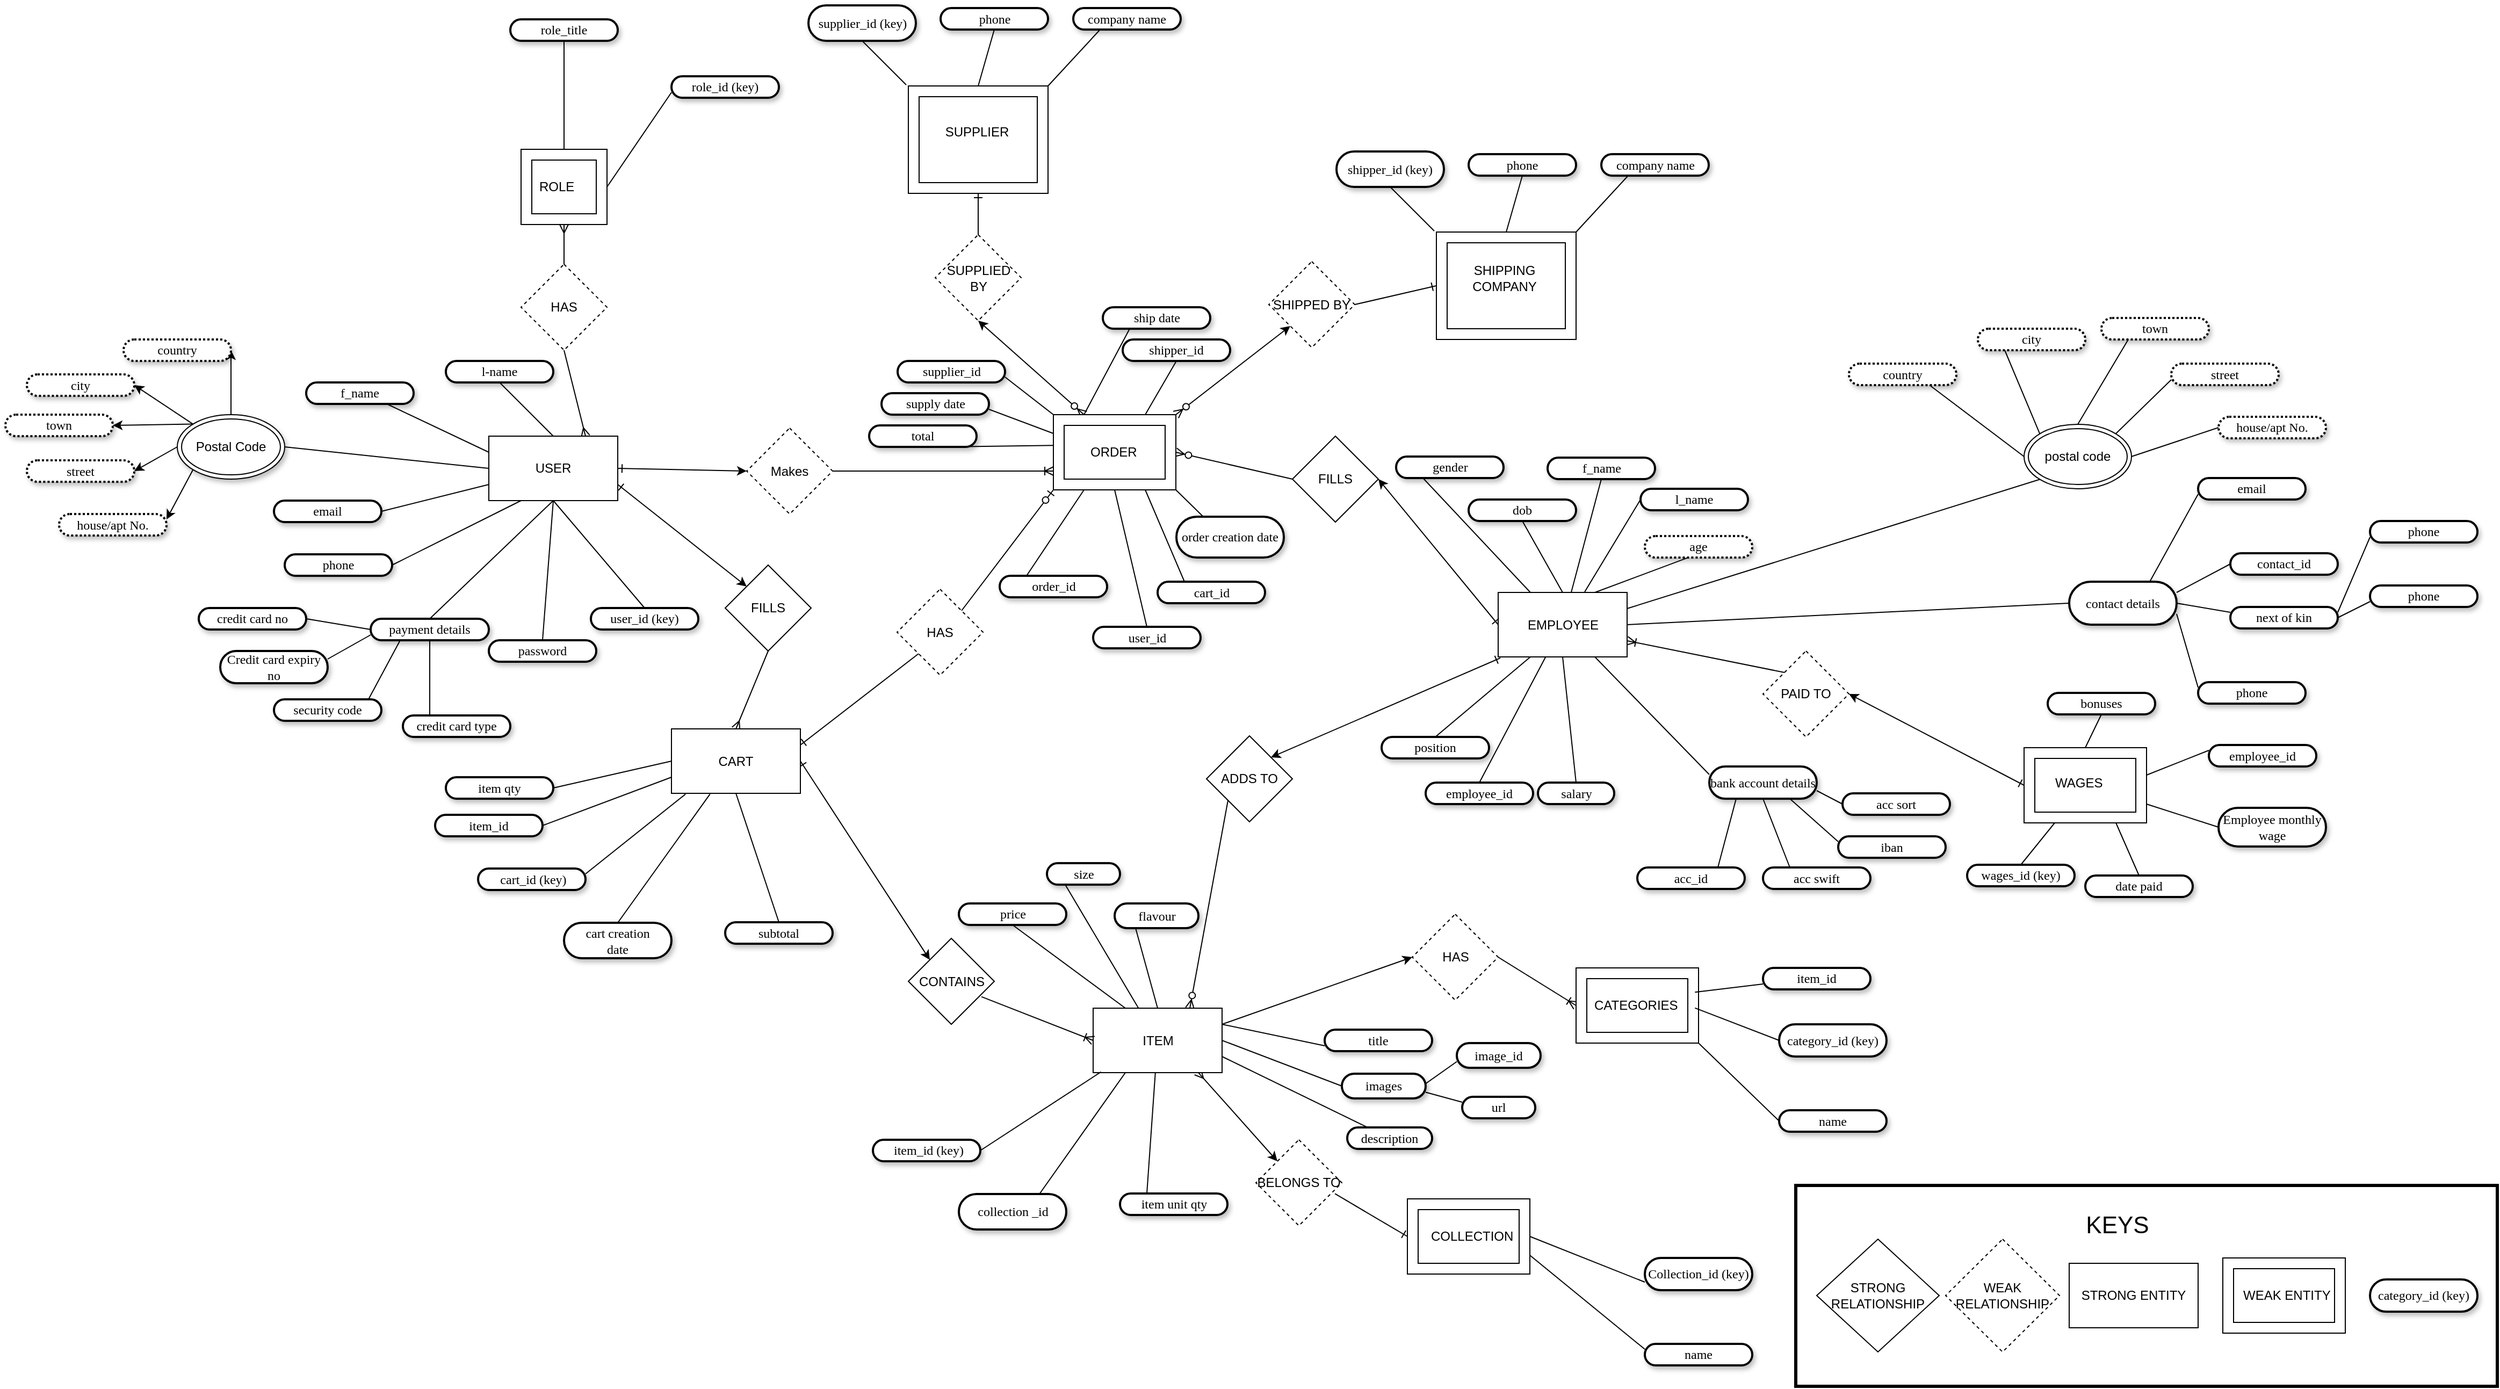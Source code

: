 <mxfile version="12.1.3" type="github" pages="1">
  <diagram name="Page-1" id="ad52d381-51e7-2e0d-a935-2d0ddd2fd229">
    <mxGraphModel dx="1024" dy="534" grid="1" gridSize="10" guides="1" tooltips="1" connect="1" arrows="1" fold="1" page="1" pageScale="1" pageWidth="2336" pageHeight="1654" background="#ffffff" math="0" shadow="0">
      <root>
        <mxCell id="0"/>
        <mxCell id="1" parent="0"/>
        <mxCell id="2c924340bb9dbf6c-1" value="&lt;span&gt;f_name&lt;/span&gt;" style="whiteSpace=wrap;html=1;rounded=1;shadow=1;comic=0;labelBackgroundColor=none;strokeColor=#000000;strokeWidth=2;fillColor=#FFFFFF;fontFamily=Verdana;fontSize=12;fontColor=#000000;align=center;arcSize=50;" parent="1" vertex="1">
          <mxGeometry x="290" y="395" width="100" height="20" as="geometry"/>
        </mxCell>
        <mxCell id="2c924340bb9dbf6c-9" value="&lt;span&gt;email&lt;/span&gt;" style="whiteSpace=wrap;html=1;rounded=1;shadow=1;comic=0;labelBackgroundColor=none;strokeColor=#000000;strokeWidth=2;fillColor=#FFFFFF;fontFamily=Verdana;fontSize=12;fontColor=#000000;align=center;arcSize=50;" parent="1" vertex="1">
          <mxGeometry x="260" y="505" width="100" height="20" as="geometry"/>
        </mxCell>
        <mxCell id="2c924340bb9dbf6c-10" value="&lt;span&gt;l-name&lt;/span&gt;" style="whiteSpace=wrap;html=1;rounded=1;shadow=1;comic=0;labelBackgroundColor=none;strokeColor=#000000;strokeWidth=2;fillColor=#FFFFFF;fontFamily=Verdana;fontSize=12;fontColor=#000000;align=center;arcSize=50;" parent="1" vertex="1">
          <mxGeometry x="420" y="375" width="100" height="20" as="geometry"/>
        </mxCell>
        <mxCell id="xfP3-g7Ia95GO5ueu19k-70" style="edgeStyle=none;rounded=0;orthogonalLoop=1;jettySize=auto;html=1;exitX=0.75;exitY=1;exitDx=0;exitDy=0;entryX=-0.003;entryY=0.409;entryDx=0;entryDy=0;entryPerimeter=0;startArrow=none;startFill=0;endArrow=none;endFill=0;" parent="1" source="2c924340bb9dbf6c-11" target="xfP3-g7Ia95GO5ueu19k-62" edge="1">
          <mxGeometry relative="1" as="geometry"/>
        </mxCell>
        <mxCell id="2c924340bb9dbf6c-11" value="&lt;span&gt;total&lt;/span&gt;" style="whiteSpace=wrap;html=1;rounded=1;shadow=1;comic=0;labelBackgroundColor=none;strokeColor=#000000;strokeWidth=2;fillColor=#FFFFFF;fontFamily=Verdana;fontSize=12;fontColor=#000000;align=center;arcSize=50;" parent="1" vertex="1">
          <mxGeometry x="814" y="435" width="100" height="20" as="geometry"/>
        </mxCell>
        <mxCell id="xfP3-g7Ia95GO5ueu19k-72" style="edgeStyle=none;rounded=0;orthogonalLoop=1;jettySize=auto;html=1;exitX=0.25;exitY=1;exitDx=0;exitDy=0;entryX=0;entryY=0;entryDx=28.5;entryDy=0;entryPerimeter=0;startArrow=none;startFill=0;endArrow=none;endFill=0;" parent="1" source="2c924340bb9dbf6c-14" target="xfP3-g7Ia95GO5ueu19k-62" edge="1">
          <mxGeometry relative="1" as="geometry"/>
        </mxCell>
        <mxCell id="2c924340bb9dbf6c-14" value="&lt;span&gt;ship date&lt;/span&gt;" style="whiteSpace=wrap;html=1;rounded=1;shadow=1;comic=0;labelBackgroundColor=none;strokeColor=#000000;strokeWidth=2;fillColor=#FFFFFF;fontFamily=Verdana;fontSize=12;fontColor=#000000;align=center;arcSize=50;" parent="1" vertex="1">
          <mxGeometry x="1031.5" y="325" width="100" height="20" as="geometry"/>
        </mxCell>
        <mxCell id="xfP3-g7Ia95GO5ueu19k-73" style="edgeStyle=none;rounded=0;orthogonalLoop=1;jettySize=auto;html=1;exitX=0.5;exitY=1;exitDx=0;exitDy=0;entryX=0;entryY=0;entryDx=85.5;entryDy=0;entryPerimeter=0;startArrow=none;startFill=0;endArrow=none;endFill=0;" parent="1" source="2c924340bb9dbf6c-15" target="xfP3-g7Ia95GO5ueu19k-62" edge="1">
          <mxGeometry relative="1" as="geometry"/>
        </mxCell>
        <mxCell id="2c924340bb9dbf6c-15" value="&lt;span&gt;shipper_id&lt;/span&gt;" style="whiteSpace=wrap;html=1;rounded=1;shadow=1;comic=0;labelBackgroundColor=none;strokeColor=#000000;strokeWidth=2;fillColor=#FFFFFF;fontFamily=Verdana;fontSize=12;fontColor=#000000;align=center;arcSize=50;" parent="1" vertex="1">
          <mxGeometry x="1050" y="355" width="100" height="20" as="geometry"/>
        </mxCell>
        <mxCell id="xfP3-g7Ia95GO5ueu19k-78" style="edgeStyle=none;rounded=0;orthogonalLoop=1;jettySize=auto;html=1;exitX=0.25;exitY=0;exitDx=0;exitDy=0;entryX=0;entryY=0;entryDx=85.5;entryDy=70;entryPerimeter=0;startArrow=none;startFill=0;endArrow=none;endFill=0;" parent="1" source="2c924340bb9dbf6c-16" target="xfP3-g7Ia95GO5ueu19k-62" edge="1">
          <mxGeometry relative="1" as="geometry"/>
        </mxCell>
        <mxCell id="2c924340bb9dbf6c-16" value="&lt;span&gt;cart_id&lt;/span&gt;" style="whiteSpace=wrap;html=1;rounded=1;shadow=1;comic=0;labelBackgroundColor=none;strokeColor=#000000;strokeWidth=2;fillColor=#FFFFFF;fontFamily=Verdana;fontSize=12;fontColor=#000000;align=center;arcSize=50;" parent="1" vertex="1">
          <mxGeometry x="1082.5" y="580.5" width="100" height="20" as="geometry"/>
        </mxCell>
        <mxCell id="xfP3-g7Ia95GO5ueu19k-79" style="edgeStyle=none;rounded=0;orthogonalLoop=1;jettySize=auto;html=1;exitX=0.25;exitY=0;exitDx=0;exitDy=0;entryX=1;entryY=1;entryDx=0;entryDy=0;entryPerimeter=0;startArrow=none;startFill=0;endArrow=none;endFill=0;" parent="1" source="2c924340bb9dbf6c-17" target="xfP3-g7Ia95GO5ueu19k-62" edge="1">
          <mxGeometry relative="1" as="geometry"/>
        </mxCell>
        <mxCell id="2c924340bb9dbf6c-17" value="&lt;span&gt;order creation date&lt;/span&gt;" style="whiteSpace=wrap;html=1;rounded=1;shadow=1;comic=0;labelBackgroundColor=none;strokeColor=#000000;strokeWidth=2;fillColor=#FFFFFF;fontFamily=Verdana;fontSize=12;fontColor=#000000;align=center;arcSize=50;" parent="1" vertex="1">
          <mxGeometry x="1100" y="520" width="100" height="38" as="geometry"/>
        </mxCell>
        <mxCell id="xfP3-g7Ia95GO5ueu19k-77" style="edgeStyle=none;rounded=0;orthogonalLoop=1;jettySize=auto;html=1;exitX=0.5;exitY=0;exitDx=0;exitDy=0;entryX=0.5;entryY=1;entryDx=0;entryDy=0;entryPerimeter=0;startArrow=none;startFill=0;endArrow=none;endFill=0;" parent="1" source="2c924340bb9dbf6c-18" target="xfP3-g7Ia95GO5ueu19k-62" edge="1">
          <mxGeometry relative="1" as="geometry"/>
        </mxCell>
        <mxCell id="2c924340bb9dbf6c-18" value="&lt;span&gt;user_id&lt;/span&gt;" style="whiteSpace=wrap;html=1;rounded=1;shadow=1;comic=0;labelBackgroundColor=none;strokeColor=#000000;strokeWidth=2;fillColor=#FFFFFF;fontFamily=Verdana;fontSize=12;fontColor=#000000;align=center;arcSize=50;" parent="1" vertex="1">
          <mxGeometry x="1022.5" y="622.5" width="100" height="20" as="geometry"/>
        </mxCell>
        <mxCell id="xfP3-g7Ia95GO5ueu19k-76" style="edgeStyle=none;rounded=0;orthogonalLoop=1;jettySize=auto;html=1;exitX=0.25;exitY=0;exitDx=0;exitDy=0;entryX=0;entryY=0;entryDx=28.5;entryDy=70;entryPerimeter=0;startArrow=none;startFill=0;endArrow=none;endFill=0;" parent="1" source="2c924340bb9dbf6c-19" target="xfP3-g7Ia95GO5ueu19k-62" edge="1">
          <mxGeometry relative="1" as="geometry"/>
        </mxCell>
        <mxCell id="2c924340bb9dbf6c-19" value="order_id" style="whiteSpace=wrap;html=1;rounded=1;shadow=1;comic=0;labelBackgroundColor=none;strokeColor=#000000;strokeWidth=2;fillColor=#FFFFFF;fontFamily=Verdana;fontSize=12;fontColor=#000000;align=center;arcSize=50;" parent="1" vertex="1">
          <mxGeometry x="935.5" y="575" width="100" height="20" as="geometry"/>
        </mxCell>
        <mxCell id="t0DPVlEd7K-99LzI1tXL-28" style="edgeStyle=none;rounded=0;orthogonalLoop=1;jettySize=auto;html=1;exitX=0;exitY=0.5;exitDx=0;exitDy=0;entryX=1;entryY=0.5;entryDx=0;entryDy=0;endArrow=none;endFill=0;" parent="1" source="2c924340bb9dbf6c-56" target="t0DPVlEd7K-99LzI1tXL-27" edge="1">
          <mxGeometry relative="1" as="geometry"/>
        </mxCell>
        <mxCell id="t0DPVlEd7K-99LzI1tXL-29" style="edgeStyle=none;rounded=0;orthogonalLoop=1;jettySize=auto;html=1;exitX=0;exitY=0.75;exitDx=0;exitDy=0;entryX=1;entryY=0.25;entryDx=0;entryDy=0;endArrow=none;endFill=0;" parent="1" source="2c924340bb9dbf6c-56" target="t0DPVlEd7K-99LzI1tXL-24" edge="1">
          <mxGeometry relative="1" as="geometry"/>
        </mxCell>
        <mxCell id="t0DPVlEd7K-99LzI1tXL-30" style="edgeStyle=none;rounded=0;orthogonalLoop=1;jettySize=auto;html=1;exitX=0.25;exitY=1;exitDx=0;exitDy=0;entryX=0.869;entryY=0.1;entryDx=0;entryDy=0;entryPerimeter=0;endArrow=none;endFill=0;" parent="1" source="2c924340bb9dbf6c-56" target="t0DPVlEd7K-99LzI1tXL-25" edge="1">
          <mxGeometry relative="1" as="geometry"/>
        </mxCell>
        <mxCell id="t0DPVlEd7K-99LzI1tXL-31" style="edgeStyle=none;rounded=0;orthogonalLoop=1;jettySize=auto;html=1;exitX=0.5;exitY=1;exitDx=0;exitDy=0;entryX=0.25;entryY=0;entryDx=0;entryDy=0;endArrow=none;endFill=0;" parent="1" source="2c924340bb9dbf6c-56" target="t0DPVlEd7K-99LzI1tXL-26" edge="1">
          <mxGeometry relative="1" as="geometry"/>
        </mxCell>
        <mxCell id="2c924340bb9dbf6c-56" value="&lt;span&gt;payment details&lt;/span&gt;" style="whiteSpace=wrap;html=1;rounded=1;shadow=1;comic=0;labelBackgroundColor=none;strokeColor=#000000;strokeWidth=2;fillColor=#FFFFFF;fontFamily=Verdana;fontSize=12;fontColor=#000000;align=center;arcSize=50;" parent="1" vertex="1">
          <mxGeometry x="350" y="615" width="110" height="20" as="geometry"/>
        </mxCell>
        <mxCell id="SIIoMTfQmOXYOQuS74W--1" style="rounded=0;orthogonalLoop=1;jettySize=auto;html=1;exitX=0;exitY=0.5;exitDx=0;exitDy=0;entryX=1;entryY=0.5;entryDx=0;entryDy=0;endArrow=none;endFill=0;" parent="1" source="t0DPVlEd7K-99LzI1tXL-1" target="t0DPVlEd7K-99LzI1tXL-3" edge="1">
          <mxGeometry relative="1" as="geometry"/>
        </mxCell>
        <mxCell id="SIIoMTfQmOXYOQuS74W--2" style="edgeStyle=none;rounded=0;orthogonalLoop=1;jettySize=auto;html=1;exitX=0;exitY=0.75;exitDx=0;exitDy=0;entryX=1;entryY=0.5;entryDx=0;entryDy=0;endArrow=none;endFill=0;" parent="1" source="t0DPVlEd7K-99LzI1tXL-1" target="2c924340bb9dbf6c-9" edge="1">
          <mxGeometry relative="1" as="geometry"/>
        </mxCell>
        <mxCell id="SIIoMTfQmOXYOQuS74W--3" style="edgeStyle=none;rounded=0;orthogonalLoop=1;jettySize=auto;html=1;exitX=0.5;exitY=1;exitDx=0;exitDy=0;entryX=0.5;entryY=0;entryDx=0;entryDy=0;endArrow=none;endFill=0;" parent="1" source="t0DPVlEd7K-99LzI1tXL-1" target="t0DPVlEd7K-99LzI1tXL-32" edge="1">
          <mxGeometry relative="1" as="geometry"/>
        </mxCell>
        <mxCell id="SIIoMTfQmOXYOQuS74W--4" style="edgeStyle=none;rounded=0;orthogonalLoop=1;jettySize=auto;html=1;exitX=0.5;exitY=1;exitDx=0;exitDy=0;entryX=0.5;entryY=0;entryDx=0;entryDy=0;endArrow=none;endFill=0;" parent="1" source="t0DPVlEd7K-99LzI1tXL-1" target="t0DPVlEd7K-99LzI1tXL-33" edge="1">
          <mxGeometry relative="1" as="geometry"/>
        </mxCell>
        <mxCell id="SIIoMTfQmOXYOQuS74W--5" style="edgeStyle=none;rounded=0;orthogonalLoop=1;jettySize=auto;html=1;exitX=0.5;exitY=1;exitDx=0;exitDy=0;entryX=0.5;entryY=0;entryDx=0;entryDy=0;endArrow=none;endFill=0;" parent="1" source="t0DPVlEd7K-99LzI1tXL-1" target="2c924340bb9dbf6c-56" edge="1">
          <mxGeometry relative="1" as="geometry"/>
        </mxCell>
        <mxCell id="SIIoMTfQmOXYOQuS74W--6" style="edgeStyle=none;rounded=0;orthogonalLoop=1;jettySize=auto;html=1;exitX=0.25;exitY=1;exitDx=0;exitDy=0;entryX=1;entryY=0.5;entryDx=0;entryDy=0;endArrow=none;endFill=0;" parent="1" source="t0DPVlEd7K-99LzI1tXL-1" target="t0DPVlEd7K-99LzI1tXL-17" edge="1">
          <mxGeometry relative="1" as="geometry"/>
        </mxCell>
        <mxCell id="SIIoMTfQmOXYOQuS74W--8" style="edgeStyle=none;rounded=0;orthogonalLoop=1;jettySize=auto;html=1;exitX=0.75;exitY=0;exitDx=0;exitDy=0;endArrow=none;endFill=0;entryX=0.5;entryY=1;entryDx=0;entryDy=0;startArrow=ERmany;startFill=0;" parent="1" source="t0DPVlEd7K-99LzI1tXL-1" target="SIIoMTfQmOXYOQuS74W--9" edge="1">
          <mxGeometry relative="1" as="geometry">
            <mxPoint x="600.0" y="360" as="targetPoint"/>
          </mxGeometry>
        </mxCell>
        <mxCell id="SIIoMTfQmOXYOQuS74W--22" style="edgeStyle=none;rounded=0;orthogonalLoop=1;jettySize=auto;html=1;exitX=1;exitY=0.5;exitDx=0;exitDy=0;entryX=0;entryY=0.5;entryDx=0;entryDy=0;endArrow=classic;endFill=1;startArrow=ERone;startFill=0;" parent="1" source="t0DPVlEd7K-99LzI1tXL-1" target="SIIoMTfQmOXYOQuS74W--21" edge="1">
          <mxGeometry relative="1" as="geometry"/>
        </mxCell>
        <mxCell id="SIIoMTfQmOXYOQuS74W--25" style="edgeStyle=none;rounded=0;orthogonalLoop=1;jettySize=auto;html=1;exitX=1;exitY=0.75;exitDx=0;exitDy=0;entryX=0;entryY=0;entryDx=0;entryDy=0;endArrow=classic;endFill=1;startArrow=ERone;startFill=0;" parent="1" source="t0DPVlEd7K-99LzI1tXL-1" target="SIIoMTfQmOXYOQuS74W--24" edge="1">
          <mxGeometry relative="1" as="geometry"/>
        </mxCell>
        <mxCell id="xfP3-g7Ia95GO5ueu19k-172" style="edgeStyle=none;rounded=0;orthogonalLoop=1;jettySize=auto;html=1;exitX=0;exitY=0.25;exitDx=0;exitDy=0;entryX=0.75;entryY=1;entryDx=0;entryDy=0;startArrow=none;startFill=0;endArrow=none;endFill=0;" parent="1" source="t0DPVlEd7K-99LzI1tXL-1" target="2c924340bb9dbf6c-1" edge="1">
          <mxGeometry relative="1" as="geometry"/>
        </mxCell>
        <mxCell id="xfP3-g7Ia95GO5ueu19k-173" style="edgeStyle=none;rounded=0;orthogonalLoop=1;jettySize=auto;html=1;exitX=0.5;exitY=0;exitDx=0;exitDy=0;entryX=0.5;entryY=1;entryDx=0;entryDy=0;startArrow=none;startFill=0;endArrow=none;endFill=0;" parent="1" source="t0DPVlEd7K-99LzI1tXL-1" target="2c924340bb9dbf6c-10" edge="1">
          <mxGeometry relative="1" as="geometry"/>
        </mxCell>
        <mxCell id="t0DPVlEd7K-99LzI1tXL-1" value="USER" style="rounded=0;whiteSpace=wrap;html=1;" parent="1" vertex="1">
          <mxGeometry x="460" y="445" width="120" height="60" as="geometry"/>
        </mxCell>
        <mxCell id="t0DPVlEd7K-99LzI1tXL-10" style="rounded=0;orthogonalLoop=1;jettySize=auto;html=1;exitX=0;exitY=0.5;exitDx=0;exitDy=0;entryX=1;entryY=0.5;entryDx=0;entryDy=0;" parent="1" source="t0DPVlEd7K-99LzI1tXL-3" target="t0DPVlEd7K-99LzI1tXL-7" edge="1">
          <mxGeometry relative="1" as="geometry"/>
        </mxCell>
        <mxCell id="t0DPVlEd7K-99LzI1tXL-11" style="rounded=0;orthogonalLoop=1;jettySize=auto;html=1;exitX=0;exitY=0;exitDx=0;exitDy=0;entryX=1;entryY=0.5;entryDx=0;entryDy=0;" parent="1" source="t0DPVlEd7K-99LzI1tXL-3" target="t0DPVlEd7K-99LzI1tXL-6" edge="1">
          <mxGeometry relative="1" as="geometry"/>
        </mxCell>
        <mxCell id="t0DPVlEd7K-99LzI1tXL-13" style="rounded=0;orthogonalLoop=1;jettySize=auto;html=1;exitX=0;exitY=0;exitDx=0;exitDy=0;entryX=1;entryY=0.5;entryDx=0;entryDy=0;" parent="1" source="t0DPVlEd7K-99LzI1tXL-3" target="t0DPVlEd7K-99LzI1tXL-12" edge="1">
          <mxGeometry relative="1" as="geometry"/>
        </mxCell>
        <mxCell id="t0DPVlEd7K-99LzI1tXL-14" style="rounded=0;orthogonalLoop=1;jettySize=auto;html=1;exitX=0.5;exitY=0;exitDx=0;exitDy=0;entryX=1;entryY=0.5;entryDx=0;entryDy=0;" parent="1" source="t0DPVlEd7K-99LzI1tXL-3" target="t0DPVlEd7K-99LzI1tXL-4" edge="1">
          <mxGeometry relative="1" as="geometry"/>
        </mxCell>
        <mxCell id="t0DPVlEd7K-99LzI1tXL-15" style="rounded=0;orthogonalLoop=1;jettySize=auto;html=1;exitX=0;exitY=1;exitDx=0;exitDy=0;entryX=1;entryY=0.25;entryDx=0;entryDy=0;" parent="1" source="t0DPVlEd7K-99LzI1tXL-3" target="t0DPVlEd7K-99LzI1tXL-5" edge="1">
          <mxGeometry relative="1" as="geometry"/>
        </mxCell>
        <mxCell id="t0DPVlEd7K-99LzI1tXL-3" value="Postal Code" style="ellipse;shape=doubleEllipse;whiteSpace=wrap;html=1;shadow=1;comic=0;strokeWidth=1;" parent="1" vertex="1">
          <mxGeometry x="170" y="425" width="100" height="60" as="geometry"/>
        </mxCell>
        <mxCell id="t0DPVlEd7K-99LzI1tXL-4" value="&lt;span&gt;country&lt;/span&gt;" style="whiteSpace=wrap;html=1;rounded=1;shadow=1;comic=0;labelBackgroundColor=none;strokeColor=#000000;strokeWidth=2;fillColor=#FFFFFF;fontFamily=Verdana;fontSize=12;fontColor=#000000;align=center;arcSize=50;dashed=1;dashPattern=1 1;" parent="1" vertex="1">
          <mxGeometry x="120" y="355" width="100" height="20" as="geometry"/>
        </mxCell>
        <mxCell id="t0DPVlEd7K-99LzI1tXL-5" value="&lt;span&gt;house/apt No.&lt;/span&gt;" style="whiteSpace=wrap;html=1;rounded=1;shadow=1;comic=0;labelBackgroundColor=none;strokeColor=#000000;strokeWidth=2;fillColor=#FFFFFF;fontFamily=Verdana;fontSize=12;fontColor=#000000;align=center;arcSize=50;dashed=1;dashPattern=1 1;" parent="1" vertex="1">
          <mxGeometry x="60" y="517.5" width="100" height="20" as="geometry"/>
        </mxCell>
        <mxCell id="t0DPVlEd7K-99LzI1tXL-6" value="town" style="whiteSpace=wrap;html=1;rounded=1;shadow=1;comic=0;labelBackgroundColor=none;strokeColor=#000000;strokeWidth=2;fillColor=#FFFFFF;fontFamily=Verdana;fontSize=12;fontColor=#000000;align=center;arcSize=50;dashed=1;dashPattern=1 1;" parent="1" vertex="1">
          <mxGeometry x="10" y="425" width="100" height="20" as="geometry"/>
        </mxCell>
        <mxCell id="t0DPVlEd7K-99LzI1tXL-7" value="&lt;span&gt;street&lt;/span&gt;" style="whiteSpace=wrap;html=1;rounded=1;shadow=1;comic=0;labelBackgroundColor=none;strokeColor=#000000;strokeWidth=2;fillColor=#FFFFFF;fontFamily=Verdana;fontSize=12;fontColor=#000000;align=center;arcSize=50;dashed=1;dashPattern=1 1;" parent="1" vertex="1">
          <mxGeometry x="30" y="467.5" width="100" height="20" as="geometry"/>
        </mxCell>
        <mxCell id="t0DPVlEd7K-99LzI1tXL-12" value="&lt;span&gt;city&lt;/span&gt;" style="whiteSpace=wrap;html=1;rounded=1;shadow=1;comic=0;labelBackgroundColor=none;strokeColor=#000000;strokeWidth=2;fillColor=#FFFFFF;fontFamily=Verdana;fontSize=12;fontColor=#000000;align=center;arcSize=50;dashed=1;dashPattern=1 1;" parent="1" vertex="1">
          <mxGeometry x="30" y="387.5" width="100" height="20" as="geometry"/>
        </mxCell>
        <mxCell id="t0DPVlEd7K-99LzI1tXL-17" value="&lt;span&gt;phone&lt;/span&gt;" style="whiteSpace=wrap;html=1;rounded=1;shadow=1;comic=0;labelBackgroundColor=none;strokeColor=#000000;strokeWidth=2;fillColor=#FFFFFF;fontFamily=Verdana;fontSize=12;fontColor=#000000;align=center;arcSize=50;" parent="1" vertex="1">
          <mxGeometry x="270" y="555" width="100" height="20" as="geometry"/>
        </mxCell>
        <mxCell id="t0DPVlEd7K-99LzI1tXL-24" value="&lt;span&gt;Credit card expiry no&lt;/span&gt;" style="whiteSpace=wrap;html=1;rounded=1;shadow=1;comic=0;labelBackgroundColor=none;strokeColor=#000000;strokeWidth=2;fillColor=#FFFFFF;fontFamily=Verdana;fontSize=12;fontColor=#000000;align=center;arcSize=50;" parent="1" vertex="1">
          <mxGeometry x="210" y="645" width="100" height="30" as="geometry"/>
        </mxCell>
        <mxCell id="t0DPVlEd7K-99LzI1tXL-25" value="security code" style="whiteSpace=wrap;html=1;rounded=1;shadow=1;comic=0;labelBackgroundColor=none;strokeColor=#000000;strokeWidth=2;fillColor=#FFFFFF;fontFamily=Verdana;fontSize=12;fontColor=#000000;align=center;arcSize=50;" parent="1" vertex="1">
          <mxGeometry x="260" y="690" width="100" height="20" as="geometry"/>
        </mxCell>
        <mxCell id="t0DPVlEd7K-99LzI1tXL-26" value="&lt;span&gt;credit card type&lt;/span&gt;" style="whiteSpace=wrap;html=1;rounded=1;shadow=1;comic=0;labelBackgroundColor=none;strokeColor=#000000;strokeWidth=2;fillColor=#FFFFFF;fontFamily=Verdana;fontSize=12;fontColor=#000000;align=center;arcSize=50;" parent="1" vertex="1">
          <mxGeometry x="380" y="705" width="100" height="20" as="geometry"/>
        </mxCell>
        <mxCell id="t0DPVlEd7K-99LzI1tXL-27" value="&lt;span&gt;credit card no&lt;/span&gt;" style="whiteSpace=wrap;html=1;rounded=1;shadow=1;comic=0;labelBackgroundColor=none;strokeColor=#000000;strokeWidth=2;fillColor=#FFFFFF;fontFamily=Verdana;fontSize=12;fontColor=#000000;align=center;arcSize=50;" parent="1" vertex="1">
          <mxGeometry x="190" y="605" width="100" height="20" as="geometry"/>
        </mxCell>
        <mxCell id="t0DPVlEd7K-99LzI1tXL-32" value="&lt;span&gt;password&lt;/span&gt;" style="whiteSpace=wrap;html=1;rounded=1;shadow=1;comic=0;labelBackgroundColor=none;strokeColor=#000000;strokeWidth=2;fillColor=#FFFFFF;fontFamily=Verdana;fontSize=12;fontColor=#000000;align=center;arcSize=50;" parent="1" vertex="1">
          <mxGeometry x="460" y="635" width="100" height="20" as="geometry"/>
        </mxCell>
        <mxCell id="t0DPVlEd7K-99LzI1tXL-33" value="&lt;span&gt;user_id (key)&lt;/span&gt;" style="whiteSpace=wrap;html=1;rounded=1;shadow=1;comic=0;labelBackgroundColor=none;strokeColor=#000000;strokeWidth=2;fillColor=#FFFFFF;fontFamily=Verdana;fontSize=12;fontColor=#000000;align=center;arcSize=50;" parent="1" vertex="1">
          <mxGeometry x="555" y="605" width="100" height="20" as="geometry"/>
        </mxCell>
        <mxCell id="xfP3-g7Ia95GO5ueu19k-82" style="edgeStyle=none;rounded=0;orthogonalLoop=1;jettySize=auto;html=1;entryX=0.5;entryY=1;entryDx=0;entryDy=0;startArrow=none;startFill=0;endArrow=none;endFill=0;" parent="1" target="udSbVJcAe-gZIi7dI9ab-3" edge="1">
          <mxGeometry relative="1" as="geometry">
            <mxPoint x="1340" y="254" as="sourcePoint"/>
          </mxGeometry>
        </mxCell>
        <mxCell id="xfP3-g7Ia95GO5ueu19k-83" style="edgeStyle=none;rounded=0;orthogonalLoop=1;jettySize=auto;html=1;exitX=0.5;exitY=0;exitDx=0;exitDy=0;entryX=0.5;entryY=1;entryDx=0;entryDy=0;startArrow=none;startFill=0;endArrow=none;endFill=0;exitPerimeter=0;" parent="1" source="xfP3-g7Ia95GO5ueu19k-167" target="udSbVJcAe-gZIi7dI9ab-2" edge="1">
          <mxGeometry relative="1" as="geometry">
            <mxPoint x="1401" y="242.5" as="sourcePoint"/>
          </mxGeometry>
        </mxCell>
        <mxCell id="udSbVJcAe-gZIi7dI9ab-2" value="&lt;span&gt;phone&lt;/span&gt;" style="whiteSpace=wrap;html=1;rounded=1;shadow=1;comic=0;labelBackgroundColor=none;strokeColor=#000000;strokeWidth=2;fillColor=#FFFFFF;fontFamily=Verdana;fontSize=12;fontColor=#000000;align=center;arcSize=50;" parent="1" vertex="1">
          <mxGeometry x="1372" y="182.5" width="100" height="20" as="geometry"/>
        </mxCell>
        <mxCell id="udSbVJcAe-gZIi7dI9ab-3" value="&lt;span&gt;shipper_id (key)&lt;/span&gt;" style="whiteSpace=wrap;html=1;rounded=1;shadow=1;comic=0;labelBackgroundColor=none;strokeColor=#000000;strokeWidth=2;fillColor=#FFFFFF;fontFamily=Verdana;fontSize=12;fontColor=#000000;align=center;arcSize=50;" parent="1" vertex="1">
          <mxGeometry x="1249" y="180" width="100" height="33" as="geometry"/>
        </mxCell>
        <mxCell id="xfP3-g7Ia95GO5ueu19k-85" style="edgeStyle=none;rounded=0;orthogonalLoop=1;jettySize=auto;html=1;exitX=0.25;exitY=1;exitDx=0;exitDy=0;entryX=1;entryY=0;entryDx=0;entryDy=0;entryPerimeter=0;startArrow=none;startFill=0;endArrow=none;endFill=0;" parent="1" source="udSbVJcAe-gZIi7dI9ab-9" target="xfP3-g7Ia95GO5ueu19k-167" edge="1">
          <mxGeometry relative="1" as="geometry">
            <mxPoint x="1456.8" y="265.78" as="targetPoint"/>
          </mxGeometry>
        </mxCell>
        <mxCell id="udSbVJcAe-gZIi7dI9ab-9" value="&lt;span&gt;company name&lt;/span&gt;" style="whiteSpace=wrap;html=1;rounded=1;shadow=1;comic=0;labelBackgroundColor=none;strokeColor=#000000;strokeWidth=2;fillColor=#FFFFFF;fontFamily=Verdana;fontSize=12;fontColor=#000000;align=center;arcSize=50;" parent="1" vertex="1">
          <mxGeometry x="1495.5" y="182.5" width="100" height="20" as="geometry"/>
        </mxCell>
        <mxCell id="xfP3-g7Ia95GO5ueu19k-81" style="edgeStyle=none;rounded=0;orthogonalLoop=1;jettySize=auto;html=1;exitX=1;exitY=0.5;exitDx=0;exitDy=0;entryX=0;entryY=0.5;entryDx=0;entryDy=0;startArrow=none;startFill=0;endArrow=ERone;endFill=0;entryPerimeter=0;" parent="1" source="udSbVJcAe-gZIi7dI9ab-10" target="xfP3-g7Ia95GO5ueu19k-167" edge="1">
          <mxGeometry relative="1" as="geometry">
            <mxPoint x="1341.0" y="282.5" as="targetPoint"/>
          </mxGeometry>
        </mxCell>
        <mxCell id="udSbVJcAe-gZIi7dI9ab-10" value="SHIPPED BY" style="rhombus;whiteSpace=wrap;html=1;dashed=1;" parent="1" vertex="1">
          <mxGeometry x="1186" y="282.5" width="80" height="80" as="geometry"/>
        </mxCell>
        <mxCell id="xfP3-g7Ia95GO5ueu19k-43" style="edgeStyle=none;rounded=0;orthogonalLoop=1;jettySize=auto;html=1;exitX=0.017;exitY=1.017;exitDx=0;exitDy=0;entryX=1;entryY=0;entryDx=0;entryDy=0;startArrow=ERone;startFill=0;endArrow=classic;endFill=1;exitPerimeter=0;" parent="1" source="xfP3-g7Ia95GO5ueu19k-61" target="xfP3-g7Ia95GO5ueu19k-42" edge="1">
          <mxGeometry relative="1" as="geometry">
            <mxPoint x="1498.574" y="593.284" as="sourcePoint"/>
          </mxGeometry>
        </mxCell>
        <mxCell id="udSbVJcAe-gZIi7dI9ab-12" value="&lt;span&gt;gender&lt;/span&gt;" style="whiteSpace=wrap;html=1;rounded=1;shadow=1;comic=0;labelBackgroundColor=none;strokeColor=#000000;strokeWidth=2;fillColor=#FFFFFF;fontFamily=Verdana;fontSize=12;fontColor=#000000;align=center;arcSize=50;" parent="1" vertex="1">
          <mxGeometry x="1304.5" y="464" width="100" height="20" as="geometry"/>
        </mxCell>
        <mxCell id="udSbVJcAe-gZIi7dI9ab-13" value="&lt;span&gt;dob&lt;/span&gt;" style="whiteSpace=wrap;html=1;rounded=1;shadow=1;comic=0;labelBackgroundColor=none;strokeColor=#000000;strokeWidth=2;fillColor=#FFFFFF;fontFamily=Verdana;fontSize=12;fontColor=#000000;align=center;arcSize=50;" parent="1" vertex="1">
          <mxGeometry x="1372" y="504" width="100" height="20" as="geometry"/>
        </mxCell>
        <mxCell id="udSbVJcAe-gZIi7dI9ab-14" value="&lt;span&gt;age&lt;/span&gt;" style="whiteSpace=wrap;html=1;rounded=1;shadow=1;comic=0;labelBackgroundColor=none;strokeColor=#000000;strokeWidth=2;fillColor=#FFFFFF;fontFamily=Verdana;fontSize=12;fontColor=#000000;align=center;arcSize=50;dashed=1;dashPattern=1 1;" parent="1" vertex="1">
          <mxGeometry x="1536" y="538" width="100" height="20" as="geometry"/>
        </mxCell>
        <mxCell id="xfP3-g7Ia95GO5ueu19k-116" style="edgeStyle=none;rounded=0;orthogonalLoop=1;jettySize=auto;html=1;exitX=0.5;exitY=1;exitDx=0;exitDy=0;startArrow=none;startFill=0;endArrow=none;endFill=0;" parent="1" source="udSbVJcAe-gZIi7dI9ab-15" target="xfP3-g7Ia95GO5ueu19k-61" edge="1">
          <mxGeometry relative="1" as="geometry"/>
        </mxCell>
        <mxCell id="udSbVJcAe-gZIi7dI9ab-15" value="&lt;span&gt;f_name&lt;/span&gt;" style="whiteSpace=wrap;html=1;rounded=1;shadow=1;comic=0;labelBackgroundColor=none;strokeColor=#000000;strokeWidth=2;fillColor=#FFFFFF;fontFamily=Verdana;fontSize=12;fontColor=#000000;align=center;arcSize=50;" parent="1" vertex="1">
          <mxGeometry x="1445.5" y="465" width="100" height="20" as="geometry"/>
        </mxCell>
        <mxCell id="xfP3-g7Ia95GO5ueu19k-117" style="edgeStyle=none;rounded=0;orthogonalLoop=1;jettySize=auto;html=1;exitX=0;exitY=0.5;exitDx=0;exitDy=0;entryX=0.671;entryY=-0.008;entryDx=0;entryDy=0;entryPerimeter=0;startArrow=none;startFill=0;endArrow=none;endFill=0;" parent="1" source="udSbVJcAe-gZIi7dI9ab-16" target="xfP3-g7Ia95GO5ueu19k-61" edge="1">
          <mxGeometry relative="1" as="geometry"/>
        </mxCell>
        <mxCell id="udSbVJcAe-gZIi7dI9ab-16" value="l_name" style="whiteSpace=wrap;html=1;rounded=1;shadow=1;comic=0;labelBackgroundColor=none;strokeColor=#000000;strokeWidth=2;fillColor=#FFFFFF;fontFamily=Verdana;fontSize=12;fontColor=#000000;align=center;arcSize=50;" parent="1" vertex="1">
          <mxGeometry x="1532" y="494" width="100" height="20" as="geometry"/>
        </mxCell>
        <mxCell id="xfP3-g7Ia95GO5ueu19k-143" style="edgeStyle=none;rounded=0;orthogonalLoop=1;jettySize=auto;html=1;exitX=0.75;exitY=0;exitDx=0;exitDy=0;entryX=0;entryY=0.75;entryDx=0;entryDy=0;startArrow=none;startFill=0;endArrow=none;endFill=0;" parent="1" source="udSbVJcAe-gZIi7dI9ab-17" target="udSbVJcAe-gZIi7dI9ab-50" edge="1">
          <mxGeometry relative="1" as="geometry"/>
        </mxCell>
        <mxCell id="xfP3-g7Ia95GO5ueu19k-144" style="edgeStyle=none;rounded=0;orthogonalLoop=1;jettySize=auto;html=1;exitX=1;exitY=0.25;exitDx=0;exitDy=0;entryX=0;entryY=0.5;entryDx=0;entryDy=0;startArrow=none;startFill=0;endArrow=none;endFill=0;" parent="1" source="udSbVJcAe-gZIi7dI9ab-17" target="udSbVJcAe-gZIi7dI9ab-49" edge="1">
          <mxGeometry relative="1" as="geometry"/>
        </mxCell>
        <mxCell id="xfP3-g7Ia95GO5ueu19k-147" style="edgeStyle=none;rounded=0;orthogonalLoop=1;jettySize=auto;html=1;exitX=1;exitY=0.75;exitDx=0;exitDy=0;entryX=0;entryY=0.25;entryDx=0;entryDy=0;startArrow=none;startFill=0;endArrow=none;endFill=0;" parent="1" source="udSbVJcAe-gZIi7dI9ab-17" target="udSbVJcAe-gZIi7dI9ab-51" edge="1">
          <mxGeometry relative="1" as="geometry"/>
        </mxCell>
        <mxCell id="xfP3-g7Ia95GO5ueu19k-148" style="edgeStyle=none;rounded=0;orthogonalLoop=1;jettySize=auto;html=1;exitX=1;exitY=0.5;exitDx=0;exitDy=0;entryX=0;entryY=0.25;entryDx=0;entryDy=0;startArrow=none;startFill=0;endArrow=none;endFill=0;" parent="1" source="udSbVJcAe-gZIi7dI9ab-17" target="udSbVJcAe-gZIi7dI9ab-52" edge="1">
          <mxGeometry relative="1" as="geometry"/>
        </mxCell>
        <mxCell id="udSbVJcAe-gZIi7dI9ab-17" value="&lt;span&gt;contact details&lt;/span&gt;" style="whiteSpace=wrap;html=1;rounded=1;shadow=1;comic=0;labelBackgroundColor=none;strokeColor=#000000;strokeWidth=2;fillColor=#FFFFFF;fontFamily=Verdana;fontSize=12;fontColor=#000000;align=center;arcSize=50;" parent="1" vertex="1">
          <mxGeometry x="1931" y="580.5" width="100" height="40" as="geometry"/>
        </mxCell>
        <mxCell id="xfP3-g7Ia95GO5ueu19k-155" style="edgeStyle=none;rounded=0;orthogonalLoop=1;jettySize=auto;html=1;exitX=1;exitY=0;exitDx=0;exitDy=0;entryX=0;entryY=0.75;entryDx=0;entryDy=0;startArrow=none;startFill=0;endArrow=none;endFill=0;" parent="1" source="udSbVJcAe-gZIi7dI9ab-31" target="xfP3-g7Ia95GO5ueu19k-100" edge="1">
          <mxGeometry relative="1" as="geometry"/>
        </mxCell>
        <mxCell id="udSbVJcAe-gZIi7dI9ab-31" value="postal code" style="ellipse;shape=doubleEllipse;whiteSpace=wrap;html=1;" parent="1" vertex="1">
          <mxGeometry x="1889" y="434" width="100" height="60" as="geometry"/>
        </mxCell>
        <mxCell id="xfP3-g7Ia95GO5ueu19k-112" style="edgeStyle=none;rounded=0;orthogonalLoop=1;jettySize=auto;html=1;exitX=0;exitY=0.25;exitDx=0;exitDy=0;entryX=0.75;entryY=1;entryDx=0;entryDy=0;startArrow=none;startFill=0;endArrow=none;endFill=0;" parent="1" source="udSbVJcAe-gZIi7dI9ab-38" target="xfP3-g7Ia95GO5ueu19k-61" edge="1">
          <mxGeometry relative="1" as="geometry"/>
        </mxCell>
        <mxCell id="udSbVJcAe-gZIi7dI9ab-38" value="bank account details" style="whiteSpace=wrap;html=1;rounded=1;shadow=1;comic=0;labelBackgroundColor=none;strokeColor=#000000;strokeWidth=2;fillColor=#FFFFFF;fontFamily=Verdana;fontSize=12;fontColor=#000000;align=center;arcSize=50;" parent="1" vertex="1">
          <mxGeometry x="1596" y="752.5" width="100" height="30" as="geometry"/>
        </mxCell>
        <mxCell id="xfP3-g7Ia95GO5ueu19k-118" style="edgeStyle=none;rounded=0;orthogonalLoop=1;jettySize=auto;html=1;exitX=0.75;exitY=0;exitDx=0;exitDy=0;entryX=0.25;entryY=1;entryDx=0;entryDy=0;startArrow=none;startFill=0;endArrow=none;endFill=0;" parent="1" source="udSbVJcAe-gZIi7dI9ab-41" target="udSbVJcAe-gZIi7dI9ab-38" edge="1">
          <mxGeometry relative="1" as="geometry"/>
        </mxCell>
        <mxCell id="udSbVJcAe-gZIi7dI9ab-41" value="&lt;span&gt;acc_id&lt;/span&gt;" style="whiteSpace=wrap;html=1;rounded=1;shadow=1;comic=0;labelBackgroundColor=none;strokeColor=#000000;strokeWidth=2;fillColor=#FFFFFF;fontFamily=Verdana;fontSize=12;fontColor=#000000;align=center;arcSize=50;" parent="1" vertex="1">
          <mxGeometry x="1529" y="846.5" width="100" height="20" as="geometry"/>
        </mxCell>
        <mxCell id="xfP3-g7Ia95GO5ueu19k-119" style="edgeStyle=none;rounded=0;orthogonalLoop=1;jettySize=auto;html=1;exitX=0.25;exitY=0;exitDx=0;exitDy=0;entryX=0.5;entryY=1;entryDx=0;entryDy=0;startArrow=none;startFill=0;endArrow=none;endFill=0;" parent="1" source="udSbVJcAe-gZIi7dI9ab-42" target="udSbVJcAe-gZIi7dI9ab-38" edge="1">
          <mxGeometry relative="1" as="geometry"/>
        </mxCell>
        <mxCell id="udSbVJcAe-gZIi7dI9ab-42" value="&lt;span&gt;acc swift&lt;/span&gt;" style="whiteSpace=wrap;html=1;rounded=1;shadow=1;comic=0;labelBackgroundColor=none;strokeColor=#000000;strokeWidth=2;fillColor=#FFFFFF;fontFamily=Verdana;fontSize=12;fontColor=#000000;align=center;arcSize=50;" parent="1" vertex="1">
          <mxGeometry x="1646" y="846.5" width="100" height="20" as="geometry"/>
        </mxCell>
        <mxCell id="xfP3-g7Ia95GO5ueu19k-122" style="edgeStyle=none;rounded=0;orthogonalLoop=1;jettySize=auto;html=1;exitX=0;exitY=0.25;exitDx=0;exitDy=0;entryX=0.75;entryY=1;entryDx=0;entryDy=0;startArrow=none;startFill=0;endArrow=none;endFill=0;" parent="1" source="udSbVJcAe-gZIi7dI9ab-43" target="udSbVJcAe-gZIi7dI9ab-38" edge="1">
          <mxGeometry relative="1" as="geometry"/>
        </mxCell>
        <mxCell id="udSbVJcAe-gZIi7dI9ab-43" value="&lt;span&gt;iban&lt;/span&gt;" style="whiteSpace=wrap;html=1;rounded=1;shadow=1;comic=0;labelBackgroundColor=none;strokeColor=#000000;strokeWidth=2;fillColor=#FFFFFF;fontFamily=Verdana;fontSize=12;fontColor=#000000;align=center;arcSize=50;" parent="1" vertex="1">
          <mxGeometry x="1716" y="817.5" width="100" height="20" as="geometry"/>
        </mxCell>
        <mxCell id="xfP3-g7Ia95GO5ueu19k-121" style="edgeStyle=none;rounded=0;orthogonalLoop=1;jettySize=auto;html=1;exitX=0;exitY=0.5;exitDx=0;exitDy=0;entryX=1;entryY=0.75;entryDx=0;entryDy=0;startArrow=none;startFill=0;endArrow=none;endFill=0;" parent="1" source="udSbVJcAe-gZIi7dI9ab-44" target="udSbVJcAe-gZIi7dI9ab-38" edge="1">
          <mxGeometry relative="1" as="geometry"/>
        </mxCell>
        <mxCell id="udSbVJcAe-gZIi7dI9ab-44" value="&lt;span&gt;acc sort&lt;/span&gt;" style="whiteSpace=wrap;html=1;rounded=1;shadow=1;comic=0;labelBackgroundColor=none;strokeColor=#000000;strokeWidth=2;fillColor=#FFFFFF;fontFamily=Verdana;fontSize=12;fontColor=#000000;align=center;arcSize=50;" parent="1" vertex="1">
          <mxGeometry x="1720" y="777.5" width="100" height="20" as="geometry"/>
        </mxCell>
        <mxCell id="udSbVJcAe-gZIi7dI9ab-49" value="&lt;span&gt;contact_id&lt;/span&gt;" style="whiteSpace=wrap;html=1;rounded=1;shadow=1;comic=0;labelBackgroundColor=none;strokeColor=#000000;strokeWidth=2;fillColor=#FFFFFF;fontFamily=Verdana;fontSize=12;fontColor=#000000;align=center;arcSize=50;" parent="1" vertex="1">
          <mxGeometry x="2081" y="554" width="100" height="20" as="geometry"/>
        </mxCell>
        <mxCell id="udSbVJcAe-gZIi7dI9ab-50" value="&lt;span&gt;email&lt;/span&gt;" style="whiteSpace=wrap;html=1;rounded=1;shadow=1;comic=0;labelBackgroundColor=none;strokeColor=#000000;strokeWidth=2;fillColor=#FFFFFF;fontFamily=Verdana;fontSize=12;fontColor=#000000;align=center;arcSize=50;" parent="1" vertex="1">
          <mxGeometry x="2051" y="484" width="100" height="20" as="geometry"/>
        </mxCell>
        <mxCell id="udSbVJcAe-gZIi7dI9ab-51" value="&lt;span&gt;phone&lt;/span&gt;" style="whiteSpace=wrap;html=1;rounded=1;shadow=1;comic=0;labelBackgroundColor=none;strokeColor=#000000;strokeWidth=2;fillColor=#FFFFFF;fontFamily=Verdana;fontSize=12;fontColor=#000000;align=center;arcSize=50;" parent="1" vertex="1">
          <mxGeometry x="2051" y="674" width="100" height="20" as="geometry"/>
        </mxCell>
        <mxCell id="xfP3-g7Ia95GO5ueu19k-145" style="edgeStyle=none;rounded=0;orthogonalLoop=1;jettySize=auto;html=1;exitX=1;exitY=0.25;exitDx=0;exitDy=0;entryX=0;entryY=0.75;entryDx=0;entryDy=0;startArrow=none;startFill=0;endArrow=none;endFill=0;" parent="1" source="udSbVJcAe-gZIi7dI9ab-52" target="udSbVJcAe-gZIi7dI9ab-55" edge="1">
          <mxGeometry relative="1" as="geometry"/>
        </mxCell>
        <mxCell id="xfP3-g7Ia95GO5ueu19k-146" style="edgeStyle=none;rounded=0;orthogonalLoop=1;jettySize=auto;html=1;exitX=1;exitY=0.5;exitDx=0;exitDy=0;entryX=0;entryY=0.75;entryDx=0;entryDy=0;startArrow=none;startFill=0;endArrow=none;endFill=0;" parent="1" source="udSbVJcAe-gZIi7dI9ab-52" target="udSbVJcAe-gZIi7dI9ab-56" edge="1">
          <mxGeometry relative="1" as="geometry"/>
        </mxCell>
        <mxCell id="udSbVJcAe-gZIi7dI9ab-52" value="&lt;span&gt;next of kin&lt;/span&gt;" style="whiteSpace=wrap;html=1;rounded=1;shadow=1;comic=0;labelBackgroundColor=none;strokeColor=#000000;strokeWidth=2;fillColor=#FFFFFF;fontFamily=Verdana;fontSize=12;fontColor=#000000;align=center;arcSize=50;" parent="1" vertex="1">
          <mxGeometry x="2081" y="604" width="100" height="20" as="geometry"/>
        </mxCell>
        <mxCell id="udSbVJcAe-gZIi7dI9ab-55" value="&lt;span&gt;phone&lt;/span&gt;" style="whiteSpace=wrap;html=1;rounded=1;shadow=1;comic=0;labelBackgroundColor=none;strokeColor=#000000;strokeWidth=2;fillColor=#FFFFFF;fontFamily=Verdana;fontSize=12;fontColor=#000000;align=center;arcSize=50;" parent="1" vertex="1">
          <mxGeometry x="2211" y="524" width="100" height="20" as="geometry"/>
        </mxCell>
        <mxCell id="udSbVJcAe-gZIi7dI9ab-56" value="&lt;span&gt;phone&lt;/span&gt;" style="whiteSpace=wrap;html=1;rounded=1;shadow=1;comic=0;labelBackgroundColor=none;strokeColor=#000000;strokeWidth=2;fillColor=#FFFFFF;fontFamily=Verdana;fontSize=12;fontColor=#000000;align=center;arcSize=50;" parent="1" vertex="1">
          <mxGeometry x="2211" y="584" width="100" height="20" as="geometry"/>
        </mxCell>
        <mxCell id="xfP3-g7Ia95GO5ueu19k-128" style="edgeStyle=none;rounded=0;orthogonalLoop=1;jettySize=auto;html=1;exitX=1;exitY=0.5;exitDx=0;exitDy=0;entryX=0;entryY=0.5;entryDx=0;entryDy=0;entryPerimeter=0;startArrow=classic;startFill=1;endArrow=ERone;endFill=0;" parent="1" source="udSbVJcAe-gZIi7dI9ab-57" target="xfP3-g7Ia95GO5ueu19k-125" edge="1">
          <mxGeometry relative="1" as="geometry"/>
        </mxCell>
        <mxCell id="udSbVJcAe-gZIi7dI9ab-57" value="PAID TO" style="rhombus;whiteSpace=wrap;html=1;dashed=1;" parent="1" vertex="1">
          <mxGeometry x="1646" y="645" width="80" height="80" as="geometry"/>
        </mxCell>
        <mxCell id="xfP3-g7Ia95GO5ueu19k-133" style="edgeStyle=none;rounded=0;orthogonalLoop=1;jettySize=auto;html=1;exitX=0.5;exitY=0;exitDx=0;exitDy=0;entryX=0;entryY=0;entryDx=85.5;entryDy=70;entryPerimeter=0;startArrow=none;startFill=0;endArrow=none;endFill=0;" parent="1" source="udSbVJcAe-gZIi7dI9ab-60" target="xfP3-g7Ia95GO5ueu19k-125" edge="1">
          <mxGeometry relative="1" as="geometry"/>
        </mxCell>
        <mxCell id="udSbVJcAe-gZIi7dI9ab-60" value="&lt;span&gt;date paid&lt;/span&gt;" style="whiteSpace=wrap;html=1;rounded=1;shadow=1;comic=0;labelBackgroundColor=none;strokeColor=#000000;strokeWidth=2;fillColor=#FFFFFF;fontFamily=Verdana;fontSize=12;fontColor=#000000;align=center;arcSize=50;" parent="1" vertex="1">
          <mxGeometry x="1946" y="854" width="100" height="20" as="geometry"/>
        </mxCell>
        <mxCell id="xfP3-g7Ia95GO5ueu19k-132" style="edgeStyle=none;rounded=0;orthogonalLoop=1;jettySize=auto;html=1;exitX=0.5;exitY=0;exitDx=0;exitDy=0;entryX=0;entryY=0;entryDx=28.5;entryDy=70;entryPerimeter=0;startArrow=none;startFill=0;endArrow=none;endFill=0;" parent="1" source="udSbVJcAe-gZIi7dI9ab-61" target="xfP3-g7Ia95GO5ueu19k-125" edge="1">
          <mxGeometry relative="1" as="geometry"/>
        </mxCell>
        <mxCell id="udSbVJcAe-gZIi7dI9ab-61" value="&lt;span&gt;wages_id (key)&lt;/span&gt;" style="whiteSpace=wrap;html=1;rounded=1;shadow=1;comic=0;labelBackgroundColor=none;strokeColor=#000000;strokeWidth=2;fillColor=#FFFFFF;fontFamily=Verdana;fontSize=12;fontColor=#000000;align=center;arcSize=50;" parent="1" vertex="1">
          <mxGeometry x="1836" y="844" width="100" height="20" as="geometry"/>
        </mxCell>
        <mxCell id="xfP3-g7Ia95GO5ueu19k-134" style="edgeStyle=none;rounded=0;orthogonalLoop=1;jettySize=auto;html=1;exitX=0;exitY=0.25;exitDx=0;exitDy=0;entryX=1;entryY=0.364;entryDx=0;entryDy=0;entryPerimeter=0;startArrow=none;startFill=0;endArrow=none;endFill=0;" parent="1" source="udSbVJcAe-gZIi7dI9ab-62" target="xfP3-g7Ia95GO5ueu19k-125" edge="1">
          <mxGeometry relative="1" as="geometry"/>
        </mxCell>
        <mxCell id="udSbVJcAe-gZIi7dI9ab-62" value="&lt;span&gt;employee_id&lt;/span&gt;" style="whiteSpace=wrap;html=1;rounded=1;shadow=1;comic=0;labelBackgroundColor=none;strokeColor=#000000;strokeWidth=2;fillColor=#FFFFFF;fontFamily=Verdana;fontSize=12;fontColor=#000000;align=center;arcSize=50;" parent="1" vertex="1">
          <mxGeometry x="2061" y="732.5" width="100" height="20" as="geometry"/>
        </mxCell>
        <mxCell id="xfP3-g7Ia95GO5ueu19k-138" style="edgeStyle=none;rounded=0;orthogonalLoop=1;jettySize=auto;html=1;exitX=0;exitY=0.5;exitDx=0;exitDy=0;entryX=0;entryY=0;entryDx=114;entryDy=52.5;entryPerimeter=0;startArrow=none;startFill=0;endArrow=none;endFill=0;" parent="1" source="udSbVJcAe-gZIi7dI9ab-63" target="xfP3-g7Ia95GO5ueu19k-125" edge="1">
          <mxGeometry relative="1" as="geometry"/>
        </mxCell>
        <mxCell id="udSbVJcAe-gZIi7dI9ab-63" value="&lt;span&gt;Employee monthly wage&lt;/span&gt;" style="whiteSpace=wrap;html=1;rounded=1;shadow=1;comic=0;labelBackgroundColor=none;strokeColor=#000000;strokeWidth=2;fillColor=#FFFFFF;fontFamily=Verdana;fontSize=12;fontColor=#000000;align=center;arcSize=50;" parent="1" vertex="1">
          <mxGeometry x="2070" y="791" width="100" height="36" as="geometry"/>
        </mxCell>
        <mxCell id="SIIoMTfQmOXYOQuS74W--10" style="edgeStyle=none;rounded=0;orthogonalLoop=1;jettySize=auto;html=1;exitX=0.5;exitY=0;exitDx=0;exitDy=0;endArrow=ERmany;endFill=0;entryX=0.5;entryY=1;entryDx=0;entryDy=0;entryPerimeter=0;" parent="1" source="SIIoMTfQmOXYOQuS74W--9" edge="1" target="SIIoMTfQmOXYOQuS74W--13">
          <mxGeometry relative="1" as="geometry">
            <mxPoint x="499" y="165" as="targetPoint"/>
          </mxGeometry>
        </mxCell>
        <mxCell id="SIIoMTfQmOXYOQuS74W--9" value="HAS" style="rhombus;whiteSpace=wrap;html=1;dashed=1;" parent="1" vertex="1">
          <mxGeometry x="490" y="285" width="80" height="80" as="geometry"/>
        </mxCell>
        <mxCell id="Zrgbr4FFBKcwLw_hIRoL-17" style="edgeStyle=none;rounded=0;orthogonalLoop=1;jettySize=auto;html=1;exitX=0.5;exitY=0;exitDx=0;exitDy=0;exitPerimeter=0;entryX=0.5;entryY=1;entryDx=0;entryDy=0;startArrow=none;startFill=0;endArrow=none;endFill=0;" edge="1" parent="1" source="SIIoMTfQmOXYOQuS74W--13" target="SIIoMTfQmOXYOQuS74W--17">
          <mxGeometry relative="1" as="geometry"/>
        </mxCell>
        <mxCell id="SIIoMTfQmOXYOQuS74W--13" value="" style="verticalLabelPosition=bottom;verticalAlign=top;html=1;shape=mxgraph.basic.frame;dx=10;" parent="1" vertex="1">
          <mxGeometry x="490" y="178" width="80" height="70" as="geometry"/>
        </mxCell>
        <mxCell id="SIIoMTfQmOXYOQuS74W--16" value="ROLE" style="text;html=1;resizable=0;points=[];autosize=1;align=left;verticalAlign=top;spacingTop=-4;" parent="1" vertex="1">
          <mxGeometry x="505" y="203" width="50" height="20" as="geometry"/>
        </mxCell>
        <mxCell id="SIIoMTfQmOXYOQuS74W--17" value="&lt;span&gt;role_title&lt;/span&gt;" style="whiteSpace=wrap;html=1;rounded=1;shadow=1;comic=0;labelBackgroundColor=none;strokeColor=#000000;strokeWidth=2;fillColor=#FFFFFF;fontFamily=Verdana;fontSize=12;fontColor=#000000;align=center;arcSize=50;" parent="1" vertex="1">
          <mxGeometry x="480" y="57" width="100" height="20" as="geometry"/>
        </mxCell>
        <mxCell id="SIIoMTfQmOXYOQuS74W--20" style="edgeStyle=none;rounded=0;orthogonalLoop=1;jettySize=auto;html=1;exitX=0;exitY=0.75;exitDx=0;exitDy=0;entryX=1;entryY=0.5;entryDx=0;entryDy=0;entryPerimeter=0;endArrow=none;endFill=0;" parent="1" source="SIIoMTfQmOXYOQuS74W--18" target="SIIoMTfQmOXYOQuS74W--13" edge="1">
          <mxGeometry relative="1" as="geometry"/>
        </mxCell>
        <mxCell id="SIIoMTfQmOXYOQuS74W--18" value="&lt;span&gt;role_id (key)&lt;/span&gt;" style="whiteSpace=wrap;html=1;rounded=1;shadow=1;comic=0;labelBackgroundColor=none;strokeColor=#000000;strokeWidth=2;fillColor=#FFFFFF;fontFamily=Verdana;fontSize=12;fontColor=#000000;align=center;arcSize=50;" parent="1" vertex="1">
          <mxGeometry x="630" y="110" width="100" height="20" as="geometry"/>
        </mxCell>
        <mxCell id="SIIoMTfQmOXYOQuS74W--23" style="edgeStyle=none;rounded=0;orthogonalLoop=1;jettySize=auto;html=1;exitX=1;exitY=0.5;exitDx=0;exitDy=0;endArrow=ERoneToMany;endFill=0;entryX=0;entryY=0;entryDx=0;entryDy=52.5;entryPerimeter=0;" parent="1" source="SIIoMTfQmOXYOQuS74W--21" target="xfP3-g7Ia95GO5ueu19k-62" edge="1">
          <mxGeometry relative="1" as="geometry">
            <mxPoint x="982" y="460" as="targetPoint"/>
          </mxGeometry>
        </mxCell>
        <mxCell id="SIIoMTfQmOXYOQuS74W--21" value="Makes" style="rhombus;whiteSpace=wrap;html=1;dashed=1;" parent="1" vertex="1">
          <mxGeometry x="700" y="437.5" width="80" height="80" as="geometry"/>
        </mxCell>
        <mxCell id="SIIoMTfQmOXYOQuS74W--28" style="edgeStyle=none;rounded=0;orthogonalLoop=1;jettySize=auto;html=1;exitX=0.5;exitY=1;exitDx=0;exitDy=0;entryX=0.5;entryY=0;entryDx=0;entryDy=0;endArrow=ERmany;endFill=0;" parent="1" source="SIIoMTfQmOXYOQuS74W--24" target="SIIoMTfQmOXYOQuS74W--26" edge="1">
          <mxGeometry relative="1" as="geometry"/>
        </mxCell>
        <mxCell id="SIIoMTfQmOXYOQuS74W--24" value="FILLS" style="rhombus;whiteSpace=wrap;html=1;" parent="1" vertex="1">
          <mxGeometry x="680" y="565" width="80" height="80" as="geometry"/>
        </mxCell>
        <mxCell id="SIIoMTfQmOXYOQuS74W--37" style="edgeStyle=none;rounded=0;orthogonalLoop=1;jettySize=auto;html=1;exitX=0;exitY=0.5;exitDx=0;exitDy=0;entryX=1;entryY=0.5;entryDx=0;entryDy=0;endArrow=none;endFill=0;" parent="1" source="SIIoMTfQmOXYOQuS74W--26" target="SIIoMTfQmOXYOQuS74W--34" edge="1">
          <mxGeometry relative="1" as="geometry"/>
        </mxCell>
        <mxCell id="xfP3-g7Ia95GO5ueu19k-3" style="rounded=0;orthogonalLoop=1;jettySize=auto;html=1;exitX=1;exitY=0.5;exitDx=0;exitDy=0;entryX=0;entryY=0;entryDx=0;entryDy=0;startArrow=ERone;startFill=0;endArrow=classic;endFill=1;" parent="1" source="SIIoMTfQmOXYOQuS74W--26" target="xfP3-g7Ia95GO5ueu19k-2" edge="1">
          <mxGeometry relative="1" as="geometry"/>
        </mxCell>
        <mxCell id="xfP3-g7Ia95GO5ueu19k-60" style="edgeStyle=none;rounded=0;orthogonalLoop=1;jettySize=auto;html=1;exitX=1;exitY=0.25;exitDx=0;exitDy=0;entryX=0;entryY=1;entryDx=0;entryDy=0;startArrow=ERone;startFill=0;endArrow=none;endFill=0;" parent="1" source="SIIoMTfQmOXYOQuS74W--26" target="xfP3-g7Ia95GO5ueu19k-5" edge="1">
          <mxGeometry relative="1" as="geometry"/>
        </mxCell>
        <mxCell id="SIIoMTfQmOXYOQuS74W--26" value="CART" style="rounded=0;whiteSpace=wrap;html=1;" parent="1" vertex="1">
          <mxGeometry x="630" y="717.5" width="120" height="60" as="geometry"/>
        </mxCell>
        <mxCell id="SIIoMTfQmOXYOQuS74W--41" style="edgeStyle=none;rounded=0;orthogonalLoop=1;jettySize=auto;html=1;exitX=0.5;exitY=0;exitDx=0;exitDy=0;entryX=0.5;entryY=1;entryDx=0;entryDy=0;endArrow=none;endFill=0;" parent="1" source="SIIoMTfQmOXYOQuS74W--29" target="SIIoMTfQmOXYOQuS74W--26" edge="1">
          <mxGeometry relative="1" as="geometry"/>
        </mxCell>
        <mxCell id="SIIoMTfQmOXYOQuS74W--29" value="&lt;span&gt;subtotal&lt;/span&gt;" style="whiteSpace=wrap;html=1;rounded=1;shadow=1;comic=0;labelBackgroundColor=none;strokeColor=#000000;strokeWidth=2;fillColor=#FFFFFF;fontFamily=Verdana;fontSize=12;fontColor=#000000;align=center;arcSize=50;" parent="1" vertex="1">
          <mxGeometry x="680" y="897.5" width="100" height="20" as="geometry"/>
        </mxCell>
        <mxCell id="SIIoMTfQmOXYOQuS74W--40" style="edgeStyle=none;rounded=0;orthogonalLoop=1;jettySize=auto;html=1;exitX=0.5;exitY=0;exitDx=0;exitDy=0;entryX=0.299;entryY=1.012;entryDx=0;entryDy=0;entryPerimeter=0;endArrow=none;endFill=0;" parent="1" source="SIIoMTfQmOXYOQuS74W--30" target="SIIoMTfQmOXYOQuS74W--26" edge="1">
          <mxGeometry relative="1" as="geometry"/>
        </mxCell>
        <mxCell id="SIIoMTfQmOXYOQuS74W--30" value="&lt;span&gt;cart creation&lt;br&gt;date&lt;br&gt;&lt;/span&gt;" style="whiteSpace=wrap;html=1;rounded=1;shadow=1;comic=0;labelBackgroundColor=none;strokeColor=#000000;strokeWidth=2;fillColor=#FFFFFF;fontFamily=Verdana;fontSize=12;fontColor=#000000;align=center;arcSize=50;" parent="1" vertex="1">
          <mxGeometry x="530" y="898" width="100" height="33" as="geometry"/>
        </mxCell>
        <mxCell id="SIIoMTfQmOXYOQuS74W--42" style="edgeStyle=none;rounded=0;orthogonalLoop=1;jettySize=auto;html=1;exitX=1;exitY=0.25;exitDx=0;exitDy=0;entryX=0.109;entryY=1.012;entryDx=0;entryDy=0;entryPerimeter=0;endArrow=none;endFill=0;" parent="1" source="SIIoMTfQmOXYOQuS74W--32" target="SIIoMTfQmOXYOQuS74W--26" edge="1">
          <mxGeometry relative="1" as="geometry"/>
        </mxCell>
        <mxCell id="SIIoMTfQmOXYOQuS74W--32" value="&amp;nbsp;cart_id (key)" style="whiteSpace=wrap;html=1;rounded=1;shadow=1;comic=0;labelBackgroundColor=none;strokeColor=#000000;strokeWidth=2;fillColor=#FFFFFF;fontFamily=Verdana;fontSize=12;fontColor=#000000;align=center;arcSize=50;" parent="1" vertex="1">
          <mxGeometry x="450" y="847.5" width="100" height="20" as="geometry"/>
        </mxCell>
        <mxCell id="SIIoMTfQmOXYOQuS74W--38" style="edgeStyle=none;rounded=0;orthogonalLoop=1;jettySize=auto;html=1;exitX=1;exitY=0.5;exitDx=0;exitDy=0;entryX=0;entryY=0.75;entryDx=0;entryDy=0;endArrow=none;endFill=0;" parent="1" source="SIIoMTfQmOXYOQuS74W--33" target="SIIoMTfQmOXYOQuS74W--26" edge="1">
          <mxGeometry relative="1" as="geometry"/>
        </mxCell>
        <mxCell id="SIIoMTfQmOXYOQuS74W--33" value="&lt;span&gt;item_id&lt;/span&gt;" style="whiteSpace=wrap;html=1;rounded=1;shadow=1;comic=0;labelBackgroundColor=none;strokeColor=#000000;strokeWidth=2;fillColor=#FFFFFF;fontFamily=Verdana;fontSize=12;fontColor=#000000;align=center;arcSize=50;" parent="1" vertex="1">
          <mxGeometry x="410" y="797.5" width="100" height="20" as="geometry"/>
        </mxCell>
        <mxCell id="SIIoMTfQmOXYOQuS74W--34" value="&lt;span&gt;item qty&lt;/span&gt;" style="whiteSpace=wrap;html=1;rounded=1;shadow=1;comic=0;labelBackgroundColor=none;strokeColor=#000000;strokeWidth=2;fillColor=#FFFFFF;fontFamily=Verdana;fontSize=12;fontColor=#000000;align=center;arcSize=50;" parent="1" vertex="1">
          <mxGeometry x="420" y="762.5" width="100" height="20" as="geometry"/>
        </mxCell>
        <mxCell id="xfP3-g7Ia95GO5ueu19k-19" style="edgeStyle=none;rounded=0;orthogonalLoop=1;jettySize=auto;html=1;exitX=0.811;exitY=0.989;exitDx=0;exitDy=0;entryX=0;entryY=0;entryDx=0;entryDy=0;startArrow=ERmany;startFill=0;endArrow=classic;endFill=1;exitPerimeter=0;" parent="1" source="xfP3-g7Ia95GO5ueu19k-1" target="xfP3-g7Ia95GO5ueu19k-18" edge="1">
          <mxGeometry relative="1" as="geometry"/>
        </mxCell>
        <mxCell id="xfP3-g7Ia95GO5ueu19k-36" style="edgeStyle=none;rounded=0;orthogonalLoop=1;jettySize=auto;html=1;exitX=1;exitY=0.25;exitDx=0;exitDy=0;entryX=0;entryY=0.75;entryDx=0;entryDy=0;startArrow=none;startFill=0;endArrow=none;endFill=0;" parent="1" source="xfP3-g7Ia95GO5ueu19k-1" target="xfP3-g7Ia95GO5ueu19k-32" edge="1">
          <mxGeometry relative="1" as="geometry"/>
        </mxCell>
        <mxCell id="xfP3-g7Ia95GO5ueu19k-37" style="edgeStyle=none;rounded=0;orthogonalLoop=1;jettySize=auto;html=1;exitX=1;exitY=0.5;exitDx=0;exitDy=0;entryX=0;entryY=0.5;entryDx=0;entryDy=0;startArrow=none;startFill=0;endArrow=none;endFill=0;" parent="1" source="xfP3-g7Ia95GO5ueu19k-1" target="xfP3-g7Ia95GO5ueu19k-31" edge="1">
          <mxGeometry relative="1" as="geometry"/>
        </mxCell>
        <mxCell id="xfP3-g7Ia95GO5ueu19k-38" style="edgeStyle=none;rounded=0;orthogonalLoop=1;jettySize=auto;html=1;exitX=1;exitY=0.75;exitDx=0;exitDy=0;startArrow=none;startFill=0;endArrow=none;endFill=0;" parent="1" source="xfP3-g7Ia95GO5ueu19k-1" target="xfP3-g7Ia95GO5ueu19k-30" edge="1">
          <mxGeometry relative="1" as="geometry"/>
        </mxCell>
        <mxCell id="xfP3-g7Ia95GO5ueu19k-41" style="edgeStyle=none;rounded=0;orthogonalLoop=1;jettySize=auto;html=1;exitX=0.75;exitY=0;exitDx=0;exitDy=0;startArrow=ERzeroToMany;startFill=1;endArrow=none;endFill=0;entryX=0;entryY=1;entryDx=0;entryDy=0;" parent="1" source="xfP3-g7Ia95GO5ueu19k-1" target="xfP3-g7Ia95GO5ueu19k-42" edge="1">
          <mxGeometry relative="1" as="geometry">
            <mxPoint x="1210.5" y="860" as="targetPoint"/>
          </mxGeometry>
        </mxCell>
        <mxCell id="xfP3-g7Ia95GO5ueu19k-44" style="edgeStyle=none;rounded=0;orthogonalLoop=1;jettySize=auto;html=1;exitX=1;exitY=0.25;exitDx=0;exitDy=0;startArrow=none;startFill=0;endArrow=classic;endFill=1;entryX=0;entryY=0.5;entryDx=0;entryDy=0;" parent="1" source="xfP3-g7Ia95GO5ueu19k-1" target="xfP3-g7Ia95GO5ueu19k-45" edge="1">
          <mxGeometry relative="1" as="geometry">
            <mxPoint x="1300.5" y="930.0" as="targetPoint"/>
          </mxGeometry>
        </mxCell>
        <mxCell id="xfP3-g7Ia95GO5ueu19k-1" value="ITEM" style="rounded=0;whiteSpace=wrap;html=1;" parent="1" vertex="1">
          <mxGeometry x="1022.5" y="977.5" width="120" height="60" as="geometry"/>
        </mxCell>
        <mxCell id="xfP3-g7Ia95GO5ueu19k-4" style="edgeStyle=none;rounded=0;orthogonalLoop=1;jettySize=auto;html=1;exitX=0.85;exitY=0.679;exitDx=0;exitDy=0;startArrow=none;startFill=0;endArrow=ERoneToMany;endFill=0;entryX=0;entryY=0.5;entryDx=0;entryDy=0;exitPerimeter=0;" parent="1" source="xfP3-g7Ia95GO5ueu19k-2" target="xfP3-g7Ia95GO5ueu19k-1" edge="1">
          <mxGeometry relative="1" as="geometry">
            <mxPoint x="1070.5" y="930" as="targetPoint"/>
          </mxGeometry>
        </mxCell>
        <mxCell id="xfP3-g7Ia95GO5ueu19k-2" value="CONTAINS" style="rhombus;whiteSpace=wrap;html=1;" parent="1" vertex="1">
          <mxGeometry x="850.5" y="912.5" width="80" height="80" as="geometry"/>
        </mxCell>
        <mxCell id="xfP3-g7Ia95GO5ueu19k-69" style="edgeStyle=none;rounded=0;orthogonalLoop=1;jettySize=auto;html=1;exitX=1;exitY=0;exitDx=0;exitDy=0;entryX=0;entryY=1;entryDx=0;entryDy=0;entryPerimeter=0;startArrow=none;startFill=0;endArrow=ERzeroToOne;endFill=1;" parent="1" source="xfP3-g7Ia95GO5ueu19k-5" target="xfP3-g7Ia95GO5ueu19k-62" edge="1">
          <mxGeometry relative="1" as="geometry"/>
        </mxCell>
        <mxCell id="xfP3-g7Ia95GO5ueu19k-5" value="HAS" style="rhombus;whiteSpace=wrap;html=1;dashed=1;" parent="1" vertex="1">
          <mxGeometry x="840" y="587.5" width="80" height="80" as="geometry"/>
        </mxCell>
        <mxCell id="xfP3-g7Ia95GO5ueu19k-17" style="edgeStyle=none;rounded=0;orthogonalLoop=1;jettySize=auto;html=1;exitX=0.25;exitY=1;exitDx=0;exitDy=0;startArrow=none;startFill=0;endArrow=none;endFill=0;" parent="1" source="xfP3-g7Ia95GO5ueu19k-6" target="xfP3-g7Ia95GO5ueu19k-1" edge="1">
          <mxGeometry relative="1" as="geometry"/>
        </mxCell>
        <mxCell id="xfP3-g7Ia95GO5ueu19k-6" value="&lt;span&gt;size&lt;/span&gt;" style="whiteSpace=wrap;html=1;rounded=1;shadow=1;comic=0;labelBackgroundColor=none;strokeColor=#000000;strokeWidth=2;fillColor=#FFFFFF;fontFamily=Verdana;fontSize=12;fontColor=#000000;align=center;arcSize=50;" parent="1" vertex="1">
          <mxGeometry x="979.5" y="842.5" width="68" height="20" as="geometry"/>
        </mxCell>
        <mxCell id="xfP3-g7Ia95GO5ueu19k-16" style="edgeStyle=none;rounded=0;orthogonalLoop=1;jettySize=auto;html=1;exitX=0.25;exitY=1;exitDx=0;exitDy=0;entryX=0.5;entryY=0;entryDx=0;entryDy=0;startArrow=none;startFill=0;endArrow=none;endFill=0;" parent="1" source="xfP3-g7Ia95GO5ueu19k-7" target="xfP3-g7Ia95GO5ueu19k-1" edge="1">
          <mxGeometry relative="1" as="geometry"/>
        </mxCell>
        <mxCell id="xfP3-g7Ia95GO5ueu19k-7" value="&lt;span&gt;flavour&lt;br&gt;&lt;/span&gt;" style="whiteSpace=wrap;html=1;rounded=1;shadow=1;comic=0;labelBackgroundColor=none;strokeColor=#000000;strokeWidth=2;fillColor=#FFFFFF;fontFamily=Verdana;fontSize=12;fontColor=#000000;align=center;arcSize=50;" parent="1" vertex="1">
          <mxGeometry x="1042.5" y="880" width="78" height="23" as="geometry"/>
        </mxCell>
        <mxCell id="xfP3-g7Ia95GO5ueu19k-15" style="edgeStyle=none;rounded=0;orthogonalLoop=1;jettySize=auto;html=1;exitX=0.5;exitY=1;exitDx=0;exitDy=0;entryX=0.25;entryY=0;entryDx=0;entryDy=0;startArrow=none;startFill=0;endArrow=none;endFill=0;" parent="1" source="xfP3-g7Ia95GO5ueu19k-8" target="xfP3-g7Ia95GO5ueu19k-1" edge="1">
          <mxGeometry relative="1" as="geometry"/>
        </mxCell>
        <mxCell id="xfP3-g7Ia95GO5ueu19k-8" value="price" style="whiteSpace=wrap;html=1;rounded=1;shadow=1;comic=0;labelBackgroundColor=none;strokeColor=#000000;strokeWidth=2;fillColor=#FFFFFF;fontFamily=Verdana;fontSize=12;fontColor=#000000;align=center;arcSize=50;" parent="1" vertex="1">
          <mxGeometry x="897.5" y="880" width="100" height="20" as="geometry"/>
        </mxCell>
        <mxCell id="xfP3-g7Ia95GO5ueu19k-14" style="edgeStyle=none;rounded=0;orthogonalLoop=1;jettySize=auto;html=1;exitX=0.25;exitY=0;exitDx=0;exitDy=0;startArrow=none;startFill=0;endArrow=none;endFill=0;" parent="1" source="xfP3-g7Ia95GO5ueu19k-9" target="xfP3-g7Ia95GO5ueu19k-1" edge="1">
          <mxGeometry relative="1" as="geometry"/>
        </mxCell>
        <mxCell id="xfP3-g7Ia95GO5ueu19k-9" value="&lt;span&gt;item unit qty&lt;/span&gt;" style="whiteSpace=wrap;html=1;rounded=1;shadow=1;comic=0;labelBackgroundColor=none;strokeColor=#000000;strokeWidth=2;fillColor=#FFFFFF;fontFamily=Verdana;fontSize=12;fontColor=#000000;align=center;arcSize=50;" parent="1" vertex="1">
          <mxGeometry x="1047.5" y="1150" width="100" height="20" as="geometry"/>
        </mxCell>
        <mxCell id="xfP3-g7Ia95GO5ueu19k-13" style="edgeStyle=none;rounded=0;orthogonalLoop=1;jettySize=auto;html=1;exitX=0.75;exitY=0;exitDx=0;exitDy=0;entryX=0.25;entryY=1;entryDx=0;entryDy=0;startArrow=none;startFill=0;endArrow=none;endFill=0;" parent="1" source="xfP3-g7Ia95GO5ueu19k-10" target="xfP3-g7Ia95GO5ueu19k-1" edge="1">
          <mxGeometry relative="1" as="geometry"/>
        </mxCell>
        <mxCell id="xfP3-g7Ia95GO5ueu19k-10" value="&lt;span&gt;collection _id&lt;br&gt;&lt;/span&gt;" style="whiteSpace=wrap;html=1;rounded=1;shadow=1;comic=0;labelBackgroundColor=none;strokeColor=#000000;strokeWidth=2;fillColor=#FFFFFF;fontFamily=Verdana;fontSize=12;fontColor=#000000;align=center;arcSize=50;" parent="1" vertex="1">
          <mxGeometry x="897.5" y="1150.5" width="100" height="33" as="geometry"/>
        </mxCell>
        <mxCell id="xfP3-g7Ia95GO5ueu19k-12" style="edgeStyle=none;rounded=0;orthogonalLoop=1;jettySize=auto;html=1;exitX=1;exitY=0.5;exitDx=0;exitDy=0;startArrow=none;startFill=0;endArrow=none;endFill=0;entryX=0.061;entryY=0.989;entryDx=0;entryDy=0;entryPerimeter=0;" parent="1" source="xfP3-g7Ia95GO5ueu19k-11" target="xfP3-g7Ia95GO5ueu19k-1" edge="1">
          <mxGeometry relative="1" as="geometry">
            <mxPoint x="960.5" y="1090" as="targetPoint"/>
          </mxGeometry>
        </mxCell>
        <mxCell id="xfP3-g7Ia95GO5ueu19k-11" value="&amp;nbsp;item_id (key)" style="whiteSpace=wrap;html=1;rounded=1;shadow=1;comic=0;labelBackgroundColor=none;strokeColor=#000000;strokeWidth=2;fillColor=#FFFFFF;fontFamily=Verdana;fontSize=12;fontColor=#000000;align=center;arcSize=50;" parent="1" vertex="1">
          <mxGeometry x="817.5" y="1100" width="100" height="20" as="geometry"/>
        </mxCell>
        <mxCell id="xfP3-g7Ia95GO5ueu19k-25" style="edgeStyle=none;rounded=0;orthogonalLoop=1;jettySize=auto;html=1;exitX=0.92;exitY=0.628;exitDx=0;exitDy=0;entryX=0;entryY=0.5;entryDx=0;entryDy=0;entryPerimeter=0;startArrow=none;startFill=0;endArrow=ERone;endFill=0;exitPerimeter=0;" parent="1" source="xfP3-g7Ia95GO5ueu19k-18" target="xfP3-g7Ia95GO5ueu19k-20" edge="1">
          <mxGeometry relative="1" as="geometry"/>
        </mxCell>
        <mxCell id="xfP3-g7Ia95GO5ueu19k-18" value="BELONGS TO" style="rhombus;whiteSpace=wrap;html=1;dashed=1;" parent="1" vertex="1">
          <mxGeometry x="1174" y="1100" width="80" height="80" as="geometry"/>
        </mxCell>
        <mxCell id="xfP3-g7Ia95GO5ueu19k-28" style="edgeStyle=none;rounded=0;orthogonalLoop=1;jettySize=auto;html=1;exitX=1;exitY=0.5;exitDx=0;exitDy=0;exitPerimeter=0;entryX=0;entryY=0.75;entryDx=0;entryDy=0;startArrow=none;startFill=0;endArrow=none;endFill=0;" parent="1" source="xfP3-g7Ia95GO5ueu19k-20" target="xfP3-g7Ia95GO5ueu19k-27" edge="1">
          <mxGeometry relative="1" as="geometry"/>
        </mxCell>
        <mxCell id="xfP3-g7Ia95GO5ueu19k-29" style="edgeStyle=none;rounded=0;orthogonalLoop=1;jettySize=auto;html=1;exitX=0;exitY=0;exitDx=114.0;exitDy=52.5;exitPerimeter=0;entryX=0;entryY=0.25;entryDx=0;entryDy=0;startArrow=none;startFill=0;endArrow=none;endFill=0;" parent="1" source="xfP3-g7Ia95GO5ueu19k-20" target="xfP3-g7Ia95GO5ueu19k-26" edge="1">
          <mxGeometry relative="1" as="geometry"/>
        </mxCell>
        <mxCell id="xfP3-g7Ia95GO5ueu19k-20" value="" style="verticalLabelPosition=bottom;verticalAlign=top;html=1;shape=mxgraph.basic.frame;dx=10;" parent="1" vertex="1">
          <mxGeometry x="1315" y="1155" width="114" height="70" as="geometry"/>
        </mxCell>
        <mxCell id="xfP3-g7Ia95GO5ueu19k-22" value="COLLECTION" style="text;html=1;resizable=0;points=[];autosize=1;align=left;verticalAlign=top;spacingTop=-4;" parent="1" vertex="1">
          <mxGeometry x="1335" y="1180" width="90" height="20" as="geometry"/>
        </mxCell>
        <mxCell id="xfP3-g7Ia95GO5ueu19k-26" value="&lt;span&gt;name&lt;/span&gt;" style="whiteSpace=wrap;html=1;rounded=1;shadow=1;comic=0;labelBackgroundColor=none;strokeColor=#000000;strokeWidth=2;fillColor=#FFFFFF;fontFamily=Verdana;fontSize=12;fontColor=#000000;align=center;arcSize=50;" parent="1" vertex="1">
          <mxGeometry x="1536" y="1290" width="100" height="20" as="geometry"/>
        </mxCell>
        <mxCell id="xfP3-g7Ia95GO5ueu19k-27" value="&lt;span&gt;Collection_id (key)&lt;/span&gt;" style="whiteSpace=wrap;html=1;rounded=1;shadow=1;comic=0;labelBackgroundColor=none;strokeColor=#000000;strokeWidth=2;fillColor=#FFFFFF;fontFamily=Verdana;fontSize=12;fontColor=#000000;align=center;arcSize=50;" parent="1" vertex="1">
          <mxGeometry x="1536" y="1210" width="100" height="30" as="geometry"/>
        </mxCell>
        <mxCell id="xfP3-g7Ia95GO5ueu19k-30" value="&lt;span&gt;description&lt;/span&gt;" style="whiteSpace=wrap;html=1;rounded=1;shadow=1;comic=0;labelBackgroundColor=none;strokeColor=#000000;strokeWidth=2;fillColor=#FFFFFF;fontFamily=Verdana;fontSize=12;fontColor=#000000;align=center;arcSize=50;" parent="1" vertex="1">
          <mxGeometry x="1259" y="1088.5" width="79" height="20" as="geometry"/>
        </mxCell>
        <mxCell id="xfP3-g7Ia95GO5ueu19k-39" style="edgeStyle=none;rounded=0;orthogonalLoop=1;jettySize=auto;html=1;exitX=0.75;exitY=1;exitDx=0;exitDy=0;entryX=0;entryY=0.75;entryDx=0;entryDy=0;startArrow=none;startFill=0;endArrow=none;endFill=0;" parent="1" source="xfP3-g7Ia95GO5ueu19k-31" target="xfP3-g7Ia95GO5ueu19k-35" edge="1">
          <mxGeometry relative="1" as="geometry"/>
        </mxCell>
        <mxCell id="xfP3-g7Ia95GO5ueu19k-40" style="edgeStyle=none;rounded=0;orthogonalLoop=1;jettySize=auto;html=1;exitX=1;exitY=0.75;exitDx=0;exitDy=0;entryX=0;entryY=0.25;entryDx=0;entryDy=0;startArrow=none;startFill=0;endArrow=none;endFill=0;" parent="1" source="xfP3-g7Ia95GO5ueu19k-31" target="xfP3-g7Ia95GO5ueu19k-34" edge="1">
          <mxGeometry relative="1" as="geometry"/>
        </mxCell>
        <mxCell id="xfP3-g7Ia95GO5ueu19k-31" value="&lt;span&gt;images&lt;br&gt;&lt;/span&gt;" style="whiteSpace=wrap;html=1;rounded=1;shadow=1;comic=0;labelBackgroundColor=none;strokeColor=#000000;strokeWidth=2;fillColor=#FFFFFF;fontFamily=Verdana;fontSize=12;fontColor=#000000;align=center;arcSize=50;" parent="1" vertex="1">
          <mxGeometry x="1254" y="1038.5" width="78" height="23" as="geometry"/>
        </mxCell>
        <mxCell id="xfP3-g7Ia95GO5ueu19k-32" value="title" style="whiteSpace=wrap;html=1;rounded=1;shadow=1;comic=0;labelBackgroundColor=none;strokeColor=#000000;strokeWidth=2;fillColor=#FFFFFF;fontFamily=Verdana;fontSize=12;fontColor=#000000;align=center;arcSize=50;" parent="1" vertex="1">
          <mxGeometry x="1238" y="997.5" width="100" height="20" as="geometry"/>
        </mxCell>
        <mxCell id="xfP3-g7Ia95GO5ueu19k-34" value="&lt;span&gt;url&lt;/span&gt;" style="whiteSpace=wrap;html=1;rounded=1;shadow=1;comic=0;labelBackgroundColor=none;strokeColor=#000000;strokeWidth=2;fillColor=#FFFFFF;fontFamily=Verdana;fontSize=12;fontColor=#000000;align=center;arcSize=50;" parent="1" vertex="1">
          <mxGeometry x="1366" y="1060" width="68" height="20" as="geometry"/>
        </mxCell>
        <mxCell id="xfP3-g7Ia95GO5ueu19k-35" value="&lt;span&gt;image_id&lt;br&gt;&lt;/span&gt;" style="whiteSpace=wrap;html=1;rounded=1;shadow=1;comic=0;labelBackgroundColor=none;strokeColor=#000000;strokeWidth=2;fillColor=#FFFFFF;fontFamily=Verdana;fontSize=12;fontColor=#000000;align=center;arcSize=50;" parent="1" vertex="1">
          <mxGeometry x="1361" y="1010" width="78" height="23" as="geometry"/>
        </mxCell>
        <mxCell id="xfP3-g7Ia95GO5ueu19k-42" value="ADDS TO" style="rhombus;whiteSpace=wrap;html=1;" parent="1" vertex="1">
          <mxGeometry x="1128" y="724" width="80" height="80" as="geometry"/>
        </mxCell>
        <mxCell id="xfP3-g7Ia95GO5ueu19k-54" style="edgeStyle=none;rounded=0;orthogonalLoop=1;jettySize=auto;html=1;exitX=1;exitY=0.5;exitDx=0;exitDy=0;entryX=0;entryY=0.5;entryDx=0;entryDy=0;entryPerimeter=0;startArrow=none;startFill=0;endArrow=ERoneToMany;endFill=0;" parent="1" source="xfP3-g7Ia95GO5ueu19k-45" target="xfP3-g7Ia95GO5ueu19k-49" edge="1">
          <mxGeometry relative="1" as="geometry"/>
        </mxCell>
        <mxCell id="xfP3-g7Ia95GO5ueu19k-45" value="HAS" style="rhombus;whiteSpace=wrap;html=1;dashed=1;" parent="1" vertex="1">
          <mxGeometry x="1319.5" y="890" width="80" height="80" as="geometry"/>
        </mxCell>
        <mxCell id="xfP3-g7Ia95GO5ueu19k-49" value="" style="verticalLabelPosition=bottom;verticalAlign=top;html=1;shape=mxgraph.basic.frame;dx=10;" parent="1" vertex="1">
          <mxGeometry x="1472" y="940" width="114" height="70" as="geometry"/>
        </mxCell>
        <mxCell id="xfP3-g7Ia95GO5ueu19k-50" value="CATEGORIES" style="text;html=1;resizable=0;points=[];autosize=1;align=left;verticalAlign=top;spacingTop=-4;" parent="1" vertex="1">
          <mxGeometry x="1487" y="965" width="90" height="20" as="geometry"/>
        </mxCell>
        <mxCell id="xfP3-g7Ia95GO5ueu19k-57" style="edgeStyle=none;rounded=0;orthogonalLoop=1;jettySize=auto;html=1;exitX=0;exitY=0.5;exitDx=0;exitDy=0;entryX=1;entryY=1;entryDx=0;entryDy=0;entryPerimeter=0;startArrow=none;startFill=0;endArrow=none;endFill=0;" parent="1" source="xfP3-g7Ia95GO5ueu19k-51" target="xfP3-g7Ia95GO5ueu19k-49" edge="1">
          <mxGeometry relative="1" as="geometry"/>
        </mxCell>
        <mxCell id="xfP3-g7Ia95GO5ueu19k-51" value="&lt;span&gt;name&lt;/span&gt;" style="whiteSpace=wrap;html=1;rounded=1;shadow=1;comic=0;labelBackgroundColor=none;strokeColor=#000000;strokeWidth=2;fillColor=#FFFFFF;fontFamily=Verdana;fontSize=12;fontColor=#000000;align=center;arcSize=50;" parent="1" vertex="1">
          <mxGeometry x="1661" y="1072.5" width="100" height="20" as="geometry"/>
        </mxCell>
        <mxCell id="xfP3-g7Ia95GO5ueu19k-56" style="edgeStyle=none;rounded=0;orthogonalLoop=1;jettySize=auto;html=1;exitX=0;exitY=0.5;exitDx=0;exitDy=0;entryX=1.063;entryY=0.617;entryDx=0;entryDy=0;entryPerimeter=0;startArrow=none;startFill=0;endArrow=none;endFill=0;" parent="1" source="xfP3-g7Ia95GO5ueu19k-52" target="xfP3-g7Ia95GO5ueu19k-50" edge="1">
          <mxGeometry relative="1" as="geometry"/>
        </mxCell>
        <mxCell id="xfP3-g7Ia95GO5ueu19k-52" value="&lt;span&gt;category_id (key)&lt;/span&gt;" style="whiteSpace=wrap;html=1;rounded=1;shadow=1;comic=0;labelBackgroundColor=none;strokeColor=#000000;strokeWidth=2;fillColor=#FFFFFF;fontFamily=Verdana;fontSize=12;fontColor=#000000;align=center;arcSize=50;" parent="1" vertex="1">
          <mxGeometry x="1661" y="992.5" width="100" height="30" as="geometry"/>
        </mxCell>
        <mxCell id="xfP3-g7Ia95GO5ueu19k-55" style="edgeStyle=none;rounded=0;orthogonalLoop=1;jettySize=auto;html=1;exitX=0;exitY=0.75;exitDx=0;exitDy=0;entryX=1.063;entryY=-0.117;entryDx=0;entryDy=0;entryPerimeter=0;startArrow=none;startFill=0;endArrow=none;endFill=0;" parent="1" source="xfP3-g7Ia95GO5ueu19k-53" target="xfP3-g7Ia95GO5ueu19k-50" edge="1">
          <mxGeometry relative="1" as="geometry"/>
        </mxCell>
        <mxCell id="xfP3-g7Ia95GO5ueu19k-53" value="&lt;span&gt;item_id&lt;/span&gt;" style="whiteSpace=wrap;html=1;rounded=1;shadow=1;comic=0;labelBackgroundColor=none;strokeColor=#000000;strokeWidth=2;fillColor=#FFFFFF;fontFamily=Verdana;fontSize=12;fontColor=#000000;align=center;arcSize=50;" parent="1" vertex="1">
          <mxGeometry x="1646" y="940" width="100" height="20" as="geometry"/>
        </mxCell>
        <mxCell id="xfP3-g7Ia95GO5ueu19k-90" style="edgeStyle=none;rounded=0;orthogonalLoop=1;jettySize=auto;html=1;exitX=0.5;exitY=0;exitDx=0;exitDy=0;entryX=0.5;entryY=1;entryDx=0;entryDy=0;startArrow=none;startFill=0;endArrow=none;endFill=0;" parent="1" source="xfP3-g7Ia95GO5ueu19k-61" target="udSbVJcAe-gZIi7dI9ab-13" edge="1">
          <mxGeometry relative="1" as="geometry"/>
        </mxCell>
        <mxCell id="xfP3-g7Ia95GO5ueu19k-91" style="edgeStyle=none;rounded=0;orthogonalLoop=1;jettySize=auto;html=1;exitX=0.75;exitY=0;exitDx=0;exitDy=0;entryX=0.396;entryY=1.015;entryDx=0;entryDy=0;entryPerimeter=0;startArrow=none;startFill=0;endArrow=none;endFill=0;" parent="1" source="xfP3-g7Ia95GO5ueu19k-61" target="udSbVJcAe-gZIi7dI9ab-14" edge="1">
          <mxGeometry relative="1" as="geometry"/>
        </mxCell>
        <mxCell id="xfP3-g7Ia95GO5ueu19k-92" style="edgeStyle=none;rounded=0;orthogonalLoop=1;jettySize=auto;html=1;exitX=0.25;exitY=0;exitDx=0;exitDy=0;entryX=0.25;entryY=1;entryDx=0;entryDy=0;startArrow=none;startFill=0;endArrow=none;endFill=0;" parent="1" source="xfP3-g7Ia95GO5ueu19k-61" target="udSbVJcAe-gZIi7dI9ab-12" edge="1">
          <mxGeometry relative="1" as="geometry"/>
        </mxCell>
        <mxCell id="xfP3-g7Ia95GO5ueu19k-115" style="edgeStyle=none;rounded=0;orthogonalLoop=1;jettySize=auto;html=1;exitX=1;exitY=0.25;exitDx=0;exitDy=0;entryX=0;entryY=1;entryDx=0;entryDy=0;startArrow=none;startFill=0;endArrow=none;endFill=0;" parent="1" source="xfP3-g7Ia95GO5ueu19k-61" target="udSbVJcAe-gZIi7dI9ab-31" edge="1">
          <mxGeometry relative="1" as="geometry"/>
        </mxCell>
        <mxCell id="xfP3-g7Ia95GO5ueu19k-129" style="edgeStyle=none;rounded=0;orthogonalLoop=1;jettySize=auto;html=1;exitX=1;exitY=0.75;exitDx=0;exitDy=0;entryX=0;entryY=0;entryDx=0;entryDy=0;startArrow=ERoneToMany;startFill=0;endArrow=none;endFill=0;" parent="1" source="xfP3-g7Ia95GO5ueu19k-61" target="udSbVJcAe-gZIi7dI9ab-57" edge="1">
          <mxGeometry relative="1" as="geometry"/>
        </mxCell>
        <mxCell id="xfP3-g7Ia95GO5ueu19k-142" style="edgeStyle=none;rounded=0;orthogonalLoop=1;jettySize=auto;html=1;exitX=1;exitY=0.5;exitDx=0;exitDy=0;entryX=0;entryY=0.5;entryDx=0;entryDy=0;startArrow=none;startFill=0;endArrow=none;endFill=0;" parent="1" source="xfP3-g7Ia95GO5ueu19k-61" target="udSbVJcAe-gZIi7dI9ab-17" edge="1">
          <mxGeometry relative="1" as="geometry"/>
        </mxCell>
        <mxCell id="xfP3-g7Ia95GO5ueu19k-61" value="EMPLOYEE" style="rounded=0;whiteSpace=wrap;html=1;" parent="1" vertex="1">
          <mxGeometry x="1399.5" y="590.5" width="120" height="60" as="geometry"/>
        </mxCell>
        <mxCell id="xfP3-g7Ia95GO5ueu19k-80" style="edgeStyle=none;rounded=0;orthogonalLoop=1;jettySize=auto;html=1;exitX=1;exitY=0;exitDx=0;exitDy=0;exitPerimeter=0;entryX=0;entryY=1;entryDx=0;entryDy=0;startArrow=ERzeroToMany;startFill=1;endArrow=classic;endFill=1;" parent="1" source="xfP3-g7Ia95GO5ueu19k-62" target="udSbVJcAe-gZIi7dI9ab-10" edge="1">
          <mxGeometry relative="1" as="geometry"/>
        </mxCell>
        <mxCell id="xfP3-g7Ia95GO5ueu19k-87" style="edgeStyle=none;rounded=0;orthogonalLoop=1;jettySize=auto;html=1;exitX=1;exitY=0.5;exitDx=0;exitDy=0;exitPerimeter=0;entryX=0;entryY=0.5;entryDx=0;entryDy=0;startArrow=ERzeroToMany;startFill=1;endArrow=none;endFill=0;" parent="1" source="xfP3-g7Ia95GO5ueu19k-62" target="xfP3-g7Ia95GO5ueu19k-86" edge="1">
          <mxGeometry relative="1" as="geometry"/>
        </mxCell>
        <mxCell id="Zrgbr4FFBKcwLw_hIRoL-11" style="rounded=0;orthogonalLoop=1;jettySize=auto;html=1;exitX=0;exitY=0;exitDx=28.5;exitDy=0;exitPerimeter=0;entryX=0.5;entryY=1;entryDx=0;entryDy=0;startArrow=ERzeroToMany;startFill=1;" edge="1" parent="1" source="xfP3-g7Ia95GO5ueu19k-62" target="Zrgbr4FFBKcwLw_hIRoL-8">
          <mxGeometry relative="1" as="geometry"/>
        </mxCell>
        <mxCell id="xfP3-g7Ia95GO5ueu19k-62" value="" style="verticalLabelPosition=bottom;verticalAlign=top;html=1;shape=mxgraph.basic.frame;dx=10;" parent="1" vertex="1">
          <mxGeometry x="985.5" y="425" width="114" height="70" as="geometry"/>
        </mxCell>
        <mxCell id="xfP3-g7Ia95GO5ueu19k-63" value="ORDER" style="text;html=1;resizable=0;points=[];autosize=1;align=left;verticalAlign=top;spacingTop=-4;" parent="1" vertex="1">
          <mxGeometry x="1017.5" y="450" width="60" height="20" as="geometry"/>
        </mxCell>
        <mxCell id="xfP3-g7Ia95GO5ueu19k-88" style="edgeStyle=none;rounded=0;orthogonalLoop=1;jettySize=auto;html=1;exitX=1;exitY=0.5;exitDx=0;exitDy=0;entryX=0;entryY=0.5;entryDx=0;entryDy=0;startArrow=classic;startFill=1;endArrow=ERone;endFill=0;" parent="1" source="xfP3-g7Ia95GO5ueu19k-86" target="xfP3-g7Ia95GO5ueu19k-61" edge="1">
          <mxGeometry relative="1" as="geometry"/>
        </mxCell>
        <mxCell id="xfP3-g7Ia95GO5ueu19k-86" value="FILLS" style="rhombus;whiteSpace=wrap;html=1;" parent="1" vertex="1">
          <mxGeometry x="1208" y="445" width="80" height="80" as="geometry"/>
        </mxCell>
        <mxCell id="xfP3-g7Ia95GO5ueu19k-152" style="edgeStyle=none;rounded=0;orthogonalLoop=1;jettySize=auto;html=1;exitX=0.75;exitY=1;exitDx=0;exitDy=0;entryX=0;entryY=0.5;entryDx=0;entryDy=0;startArrow=none;startFill=0;endArrow=none;endFill=0;" parent="1" source="xfP3-g7Ia95GO5ueu19k-97" target="udSbVJcAe-gZIi7dI9ab-31" edge="1">
          <mxGeometry relative="1" as="geometry"/>
        </mxCell>
        <mxCell id="xfP3-g7Ia95GO5ueu19k-97" value="&lt;span&gt;country&lt;/span&gt;" style="whiteSpace=wrap;html=1;rounded=1;shadow=1;comic=0;labelBackgroundColor=none;strokeColor=#000000;strokeWidth=2;fillColor=#FFFFFF;fontFamily=Verdana;fontSize=12;fontColor=#000000;align=center;arcSize=50;dashed=1;dashPattern=1 1;" parent="1" vertex="1">
          <mxGeometry x="1726" y="377.5" width="100" height="20" as="geometry"/>
        </mxCell>
        <mxCell id="xfP3-g7Ia95GO5ueu19k-156" style="edgeStyle=none;rounded=0;orthogonalLoop=1;jettySize=auto;html=1;exitX=0;exitY=0.5;exitDx=0;exitDy=0;entryX=1;entryY=0.5;entryDx=0;entryDy=0;startArrow=none;startFill=0;endArrow=none;endFill=0;" parent="1" source="xfP3-g7Ia95GO5ueu19k-98" target="udSbVJcAe-gZIi7dI9ab-31" edge="1">
          <mxGeometry relative="1" as="geometry"/>
        </mxCell>
        <mxCell id="xfP3-g7Ia95GO5ueu19k-98" value="&lt;span&gt;house/apt No.&lt;/span&gt;" style="whiteSpace=wrap;html=1;rounded=1;shadow=1;comic=0;labelBackgroundColor=none;strokeColor=#000000;strokeWidth=2;fillColor=#FFFFFF;fontFamily=Verdana;fontSize=12;fontColor=#000000;align=center;arcSize=50;dashed=1;dashPattern=1 1;" parent="1" vertex="1">
          <mxGeometry x="2070" y="427" width="100" height="20" as="geometry"/>
        </mxCell>
        <mxCell id="xfP3-g7Ia95GO5ueu19k-154" style="edgeStyle=none;rounded=0;orthogonalLoop=1;jettySize=auto;html=1;exitX=0.25;exitY=1;exitDx=0;exitDy=0;entryX=0.5;entryY=0;entryDx=0;entryDy=0;startArrow=none;startFill=0;endArrow=none;endFill=0;" parent="1" source="xfP3-g7Ia95GO5ueu19k-99" target="udSbVJcAe-gZIi7dI9ab-31" edge="1">
          <mxGeometry relative="1" as="geometry"/>
        </mxCell>
        <mxCell id="xfP3-g7Ia95GO5ueu19k-99" value="town" style="whiteSpace=wrap;html=1;rounded=1;shadow=1;comic=0;labelBackgroundColor=none;strokeColor=#000000;strokeWidth=2;fillColor=#FFFFFF;fontFamily=Verdana;fontSize=12;fontColor=#000000;align=center;arcSize=50;dashed=1;dashPattern=1 1;" parent="1" vertex="1">
          <mxGeometry x="1961" y="335" width="100" height="20" as="geometry"/>
        </mxCell>
        <mxCell id="xfP3-g7Ia95GO5ueu19k-100" value="&lt;span&gt;street&lt;/span&gt;" style="whiteSpace=wrap;html=1;rounded=1;shadow=1;comic=0;labelBackgroundColor=none;strokeColor=#000000;strokeWidth=2;fillColor=#FFFFFF;fontFamily=Verdana;fontSize=12;fontColor=#000000;align=center;arcSize=50;dashed=1;dashPattern=1 1;" parent="1" vertex="1">
          <mxGeometry x="2026" y="377.5" width="100" height="20" as="geometry"/>
        </mxCell>
        <mxCell id="xfP3-g7Ia95GO5ueu19k-153" style="edgeStyle=none;rounded=0;orthogonalLoop=1;jettySize=auto;html=1;exitX=0.25;exitY=1;exitDx=0;exitDy=0;entryX=0;entryY=0;entryDx=0;entryDy=0;startArrow=none;startFill=0;endArrow=none;endFill=0;" parent="1" source="xfP3-g7Ia95GO5ueu19k-101" target="udSbVJcAe-gZIi7dI9ab-31" edge="1">
          <mxGeometry relative="1" as="geometry"/>
        </mxCell>
        <mxCell id="xfP3-g7Ia95GO5ueu19k-101" value="&lt;span&gt;city&lt;/span&gt;" style="whiteSpace=wrap;html=1;rounded=1;shadow=1;comic=0;labelBackgroundColor=none;strokeColor=#000000;strokeWidth=2;fillColor=#FFFFFF;fontFamily=Verdana;fontSize=12;fontColor=#000000;align=center;arcSize=50;dashed=1;dashPattern=1 1;" parent="1" vertex="1">
          <mxGeometry x="1846" y="345" width="100" height="20" as="geometry"/>
        </mxCell>
        <mxCell id="xfP3-g7Ia95GO5ueu19k-107" style="edgeStyle=none;rounded=0;orthogonalLoop=1;jettySize=auto;html=1;exitX=0.5;exitY=0;exitDx=0;exitDy=0;entryX=0.25;entryY=1;entryDx=0;entryDy=0;startArrow=none;startFill=0;endArrow=none;endFill=0;" parent="1" source="xfP3-g7Ia95GO5ueu19k-104" target="xfP3-g7Ia95GO5ueu19k-61" edge="1">
          <mxGeometry relative="1" as="geometry"/>
        </mxCell>
        <mxCell id="xfP3-g7Ia95GO5ueu19k-104" value="position" style="whiteSpace=wrap;html=1;rounded=1;shadow=1;comic=0;labelBackgroundColor=none;strokeColor=#000000;strokeWidth=2;fillColor=#FFFFFF;fontFamily=Verdana;fontSize=12;fontColor=#000000;align=center;arcSize=50;" parent="1" vertex="1">
          <mxGeometry x="1291" y="725" width="100" height="20" as="geometry"/>
        </mxCell>
        <mxCell id="xfP3-g7Ia95GO5ueu19k-110" style="edgeStyle=none;rounded=0;orthogonalLoop=1;jettySize=auto;html=1;exitX=0.5;exitY=0;exitDx=0;exitDy=0;startArrow=none;startFill=0;endArrow=none;endFill=0;" parent="1" source="xfP3-g7Ia95GO5ueu19k-105" target="xfP3-g7Ia95GO5ueu19k-61" edge="1">
          <mxGeometry relative="1" as="geometry"/>
        </mxCell>
        <mxCell id="xfP3-g7Ia95GO5ueu19k-105" value="employee_id" style="whiteSpace=wrap;html=1;rounded=1;shadow=1;comic=0;labelBackgroundColor=none;strokeColor=#000000;strokeWidth=2;fillColor=#FFFFFF;fontFamily=Verdana;fontSize=12;fontColor=#000000;align=center;arcSize=50;" parent="1" vertex="1">
          <mxGeometry x="1332" y="767.5" width="100" height="20" as="geometry"/>
        </mxCell>
        <mxCell id="xfP3-g7Ia95GO5ueu19k-111" style="edgeStyle=none;rounded=0;orthogonalLoop=1;jettySize=auto;html=1;exitX=0.5;exitY=0;exitDx=0;exitDy=0;entryX=0.5;entryY=1;entryDx=0;entryDy=0;startArrow=none;startFill=0;endArrow=none;endFill=0;" parent="1" source="xfP3-g7Ia95GO5ueu19k-106" target="xfP3-g7Ia95GO5ueu19k-61" edge="1">
          <mxGeometry relative="1" as="geometry"/>
        </mxCell>
        <mxCell id="xfP3-g7Ia95GO5ueu19k-106" value="salary" style="whiteSpace=wrap;html=1;rounded=1;shadow=1;comic=0;labelBackgroundColor=none;strokeColor=#000000;strokeWidth=2;fillColor=#FFFFFF;fontFamily=Verdana;fontSize=12;fontColor=#000000;align=center;arcSize=50;" parent="1" vertex="1">
          <mxGeometry x="1436.5" y="767.5" width="71" height="20" as="geometry"/>
        </mxCell>
        <mxCell id="xfP3-g7Ia95GO5ueu19k-141" style="edgeStyle=none;rounded=0;orthogonalLoop=1;jettySize=auto;html=1;exitX=0.5;exitY=0;exitDx=0;exitDy=0;exitPerimeter=0;entryX=0.5;entryY=1;entryDx=0;entryDy=0;startArrow=none;startFill=0;endArrow=none;endFill=0;" parent="1" source="xfP3-g7Ia95GO5ueu19k-125" target="xfP3-g7Ia95GO5ueu19k-140" edge="1">
          <mxGeometry relative="1" as="geometry"/>
        </mxCell>
        <mxCell id="xfP3-g7Ia95GO5ueu19k-125" value="" style="verticalLabelPosition=bottom;verticalAlign=top;html=1;shape=mxgraph.basic.frame;dx=10;" parent="1" vertex="1">
          <mxGeometry x="1889" y="735" width="114" height="70" as="geometry"/>
        </mxCell>
        <mxCell id="xfP3-g7Ia95GO5ueu19k-126" value="WAGES" style="text;html=1;resizable=0;points=[];autosize=1;align=left;verticalAlign=top;spacingTop=-4;" parent="1" vertex="1">
          <mxGeometry x="1916" y="757.5" width="60" height="20" as="geometry"/>
        </mxCell>
        <mxCell id="xfP3-g7Ia95GO5ueu19k-140" value="bonuses" style="whiteSpace=wrap;html=1;rounded=1;shadow=1;comic=0;labelBackgroundColor=none;strokeColor=#000000;strokeWidth=2;fillColor=#FFFFFF;fontFamily=Verdana;fontSize=12;fontColor=#000000;align=center;arcSize=50;" parent="1" vertex="1">
          <mxGeometry x="1911" y="684" width="100" height="20" as="geometry"/>
        </mxCell>
        <mxCell id="xfP3-g7Ia95GO5ueu19k-157" value="" style="rounded=0;whiteSpace=wrap;html=1;strokeWidth=3;" parent="1" vertex="1">
          <mxGeometry x="1676.5" y="1142.5" width="653" height="187" as="geometry"/>
        </mxCell>
        <mxCell id="xfP3-g7Ia95GO5ueu19k-158" value="&lt;font style=&quot;font-size: 22px&quot;&gt;KEYS&lt;/font&gt;" style="text;html=1;strokeColor=none;fillColor=none;align=center;verticalAlign=middle;whiteSpace=wrap;rounded=0;dashed=1;dashPattern=1 1;" parent="1" vertex="1">
          <mxGeometry x="1956" y="1170" width="40" height="20" as="geometry"/>
        </mxCell>
        <mxCell id="xfP3-g7Ia95GO5ueu19k-160" value="" style="verticalLabelPosition=bottom;verticalAlign=top;html=1;shape=mxgraph.basic.frame;dx=10;" parent="1" vertex="1">
          <mxGeometry x="2074" y="1210" width="114" height="70" as="geometry"/>
        </mxCell>
        <mxCell id="xfP3-g7Ia95GO5ueu19k-161" value="WEAK ENTITY" style="text;html=1;resizable=0;points=[];autosize=1;align=left;verticalAlign=top;spacingTop=-4;" parent="1" vertex="1">
          <mxGeometry x="2091" y="1235" width="100" height="20" as="geometry"/>
        </mxCell>
        <mxCell id="xfP3-g7Ia95GO5ueu19k-162" value="STRONG RELATIONSHIP" style="rhombus;whiteSpace=wrap;html=1;" parent="1" vertex="1">
          <mxGeometry x="1696" y="1192.5" width="114" height="105" as="geometry"/>
        </mxCell>
        <mxCell id="xfP3-g7Ia95GO5ueu19k-164" value="STRONG ENTITY" style="rounded=0;whiteSpace=wrap;html=1;" parent="1" vertex="1">
          <mxGeometry x="1931" y="1215" width="120" height="60" as="geometry"/>
        </mxCell>
        <mxCell id="xfP3-g7Ia95GO5ueu19k-165" value="&lt;span&gt;category_id (key)&lt;/span&gt;" style="whiteSpace=wrap;html=1;rounded=1;shadow=1;comic=0;labelBackgroundColor=none;strokeColor=#000000;strokeWidth=2;fillColor=#FFFFFF;fontFamily=Verdana;fontSize=12;fontColor=#000000;align=center;arcSize=50;" parent="1" vertex="1">
          <mxGeometry x="2211" y="1230" width="100" height="30" as="geometry"/>
        </mxCell>
        <mxCell id="xfP3-g7Ia95GO5ueu19k-166" value="WEAK RELATIONSHIP" style="rhombus;whiteSpace=wrap;html=1;dashed=1;" parent="1" vertex="1">
          <mxGeometry x="1816" y="1192.5" width="106" height="105" as="geometry"/>
        </mxCell>
        <mxCell id="xfP3-g7Ia95GO5ueu19k-167" value="" style="verticalLabelPosition=bottom;verticalAlign=top;html=1;shape=mxgraph.basic.frame;dx=10;" parent="1" vertex="1">
          <mxGeometry x="1342" y="255" width="130" height="100" as="geometry"/>
        </mxCell>
        <mxCell id="xfP3-g7Ia95GO5ueu19k-171" value="SHIPPING&lt;br&gt;COMPANY" style="text;html=1;strokeColor=none;fillColor=none;align=center;verticalAlign=middle;whiteSpace=wrap;rounded=0;dashed=1;" parent="1" vertex="1">
          <mxGeometry x="1371" y="280" width="69" height="35" as="geometry"/>
        </mxCell>
        <mxCell id="Zrgbr4FFBKcwLw_hIRoL-1" style="edgeStyle=none;rounded=0;orthogonalLoop=1;jettySize=auto;html=1;entryX=0.5;entryY=1;entryDx=0;entryDy=0;startArrow=none;startFill=0;endArrow=none;endFill=0;" edge="1" parent="1" target="Zrgbr4FFBKcwLw_hIRoL-4">
          <mxGeometry relative="1" as="geometry">
            <mxPoint x="848.5" y="118" as="sourcePoint"/>
          </mxGeometry>
        </mxCell>
        <mxCell id="Zrgbr4FFBKcwLw_hIRoL-2" style="edgeStyle=none;rounded=0;orthogonalLoop=1;jettySize=auto;html=1;exitX=0.5;exitY=0;exitDx=0;exitDy=0;entryX=0.5;entryY=1;entryDx=0;entryDy=0;startArrow=none;startFill=0;endArrow=none;endFill=0;exitPerimeter=0;" edge="1" parent="1" source="Zrgbr4FFBKcwLw_hIRoL-9" target="Zrgbr4FFBKcwLw_hIRoL-3">
          <mxGeometry relative="1" as="geometry">
            <mxPoint x="909.5" y="106.5" as="sourcePoint"/>
          </mxGeometry>
        </mxCell>
        <mxCell id="Zrgbr4FFBKcwLw_hIRoL-3" value="&lt;span&gt;phone&lt;/span&gt;" style="whiteSpace=wrap;html=1;rounded=1;shadow=1;comic=0;labelBackgroundColor=none;strokeColor=#000000;strokeWidth=2;fillColor=#FFFFFF;fontFamily=Verdana;fontSize=12;fontColor=#000000;align=center;arcSize=50;" vertex="1" parent="1">
          <mxGeometry x="880.5" y="46.5" width="100" height="20" as="geometry"/>
        </mxCell>
        <mxCell id="Zrgbr4FFBKcwLw_hIRoL-4" value="&lt;span&gt;supplier_id (key)&lt;/span&gt;" style="whiteSpace=wrap;html=1;rounded=1;shadow=1;comic=0;labelBackgroundColor=none;strokeColor=#000000;strokeWidth=2;fillColor=#FFFFFF;fontFamily=Verdana;fontSize=12;fontColor=#000000;align=center;arcSize=50;" vertex="1" parent="1">
          <mxGeometry x="757.5" y="44" width="100" height="33" as="geometry"/>
        </mxCell>
        <mxCell id="Zrgbr4FFBKcwLw_hIRoL-5" style="edgeStyle=none;rounded=0;orthogonalLoop=1;jettySize=auto;html=1;exitX=0.25;exitY=1;exitDx=0;exitDy=0;entryX=1;entryY=0;entryDx=0;entryDy=0;entryPerimeter=0;startArrow=none;startFill=0;endArrow=none;endFill=0;" edge="1" parent="1" source="Zrgbr4FFBKcwLw_hIRoL-6" target="Zrgbr4FFBKcwLw_hIRoL-9">
          <mxGeometry relative="1" as="geometry">
            <mxPoint x="965.3" y="129.78" as="targetPoint"/>
          </mxGeometry>
        </mxCell>
        <mxCell id="Zrgbr4FFBKcwLw_hIRoL-6" value="&lt;span&gt;company name&lt;/span&gt;" style="whiteSpace=wrap;html=1;rounded=1;shadow=1;comic=0;labelBackgroundColor=none;strokeColor=#000000;strokeWidth=2;fillColor=#FFFFFF;fontFamily=Verdana;fontSize=12;fontColor=#000000;align=center;arcSize=50;" vertex="1" parent="1">
          <mxGeometry x="1004" y="46.5" width="100" height="20" as="geometry"/>
        </mxCell>
        <mxCell id="Zrgbr4FFBKcwLw_hIRoL-7" style="edgeStyle=none;rounded=0;orthogonalLoop=1;jettySize=auto;html=1;exitX=0.5;exitY=0;exitDx=0;exitDy=0;entryX=0.5;entryY=1;entryDx=0;entryDy=0;startArrow=none;startFill=0;endArrow=ERone;endFill=0;entryPerimeter=0;" edge="1" parent="1" source="Zrgbr4FFBKcwLw_hIRoL-8" target="Zrgbr4FFBKcwLw_hIRoL-9">
          <mxGeometry relative="1" as="geometry">
            <mxPoint x="849.5" y="146.5" as="targetPoint"/>
            <mxPoint x="774.5" y="219" as="sourcePoint"/>
          </mxGeometry>
        </mxCell>
        <mxCell id="Zrgbr4FFBKcwLw_hIRoL-8" value="SUPPLIED BY" style="rhombus;whiteSpace=wrap;html=1;dashed=1;" vertex="1" parent="1">
          <mxGeometry x="875.5" y="257.5" width="80" height="80" as="geometry"/>
        </mxCell>
        <mxCell id="Zrgbr4FFBKcwLw_hIRoL-9" value="" style="verticalLabelPosition=bottom;verticalAlign=top;html=1;shape=mxgraph.basic.frame;dx=10;" vertex="1" parent="1">
          <mxGeometry x="850.5" y="119" width="130" height="100" as="geometry"/>
        </mxCell>
        <mxCell id="Zrgbr4FFBKcwLw_hIRoL-10" value="SUPPLIER" style="text;html=1;strokeColor=none;fillColor=none;align=center;verticalAlign=middle;whiteSpace=wrap;rounded=0;dashed=1;" vertex="1" parent="1">
          <mxGeometry x="879.5" y="144" width="69" height="35" as="geometry"/>
        </mxCell>
        <mxCell id="Zrgbr4FFBKcwLw_hIRoL-16" style="edgeStyle=none;rounded=0;orthogonalLoop=1;jettySize=auto;html=1;exitX=1;exitY=0.75;exitDx=0;exitDy=0;entryX=0;entryY=0;entryDx=0;entryDy=17.5;entryPerimeter=0;startArrow=none;startFill=0;endArrow=none;endFill=0;" edge="1" parent="1" source="Zrgbr4FFBKcwLw_hIRoL-13" target="xfP3-g7Ia95GO5ueu19k-62">
          <mxGeometry relative="1" as="geometry"/>
        </mxCell>
        <mxCell id="Zrgbr4FFBKcwLw_hIRoL-13" value="&lt;span&gt;supply date&lt;/span&gt;" style="whiteSpace=wrap;html=1;rounded=1;shadow=1;comic=0;labelBackgroundColor=none;strokeColor=#000000;strokeWidth=2;fillColor=#FFFFFF;fontFamily=Verdana;fontSize=12;fontColor=#000000;align=center;arcSize=50;" vertex="1" parent="1">
          <mxGeometry x="825.5" y="405" width="100" height="20" as="geometry"/>
        </mxCell>
        <mxCell id="Zrgbr4FFBKcwLw_hIRoL-15" style="edgeStyle=none;rounded=0;orthogonalLoop=1;jettySize=auto;html=1;exitX=1;exitY=0.75;exitDx=0;exitDy=0;entryX=0;entryY=0;entryDx=0;entryDy=0;entryPerimeter=0;startArrow=none;startFill=0;endArrow=none;endFill=0;" edge="1" parent="1" source="Zrgbr4FFBKcwLw_hIRoL-14" target="xfP3-g7Ia95GO5ueu19k-62">
          <mxGeometry relative="1" as="geometry"/>
        </mxCell>
        <mxCell id="Zrgbr4FFBKcwLw_hIRoL-14" value="&lt;span&gt;supplier_id&lt;/span&gt;" style="whiteSpace=wrap;html=1;rounded=1;shadow=1;comic=0;labelBackgroundColor=none;strokeColor=#000000;strokeWidth=2;fillColor=#FFFFFF;fontFamily=Verdana;fontSize=12;fontColor=#000000;align=center;arcSize=50;" vertex="1" parent="1">
          <mxGeometry x="840.5" y="375" width="100" height="20" as="geometry"/>
        </mxCell>
      </root>
    </mxGraphModel>
  </diagram>
</mxfile>
